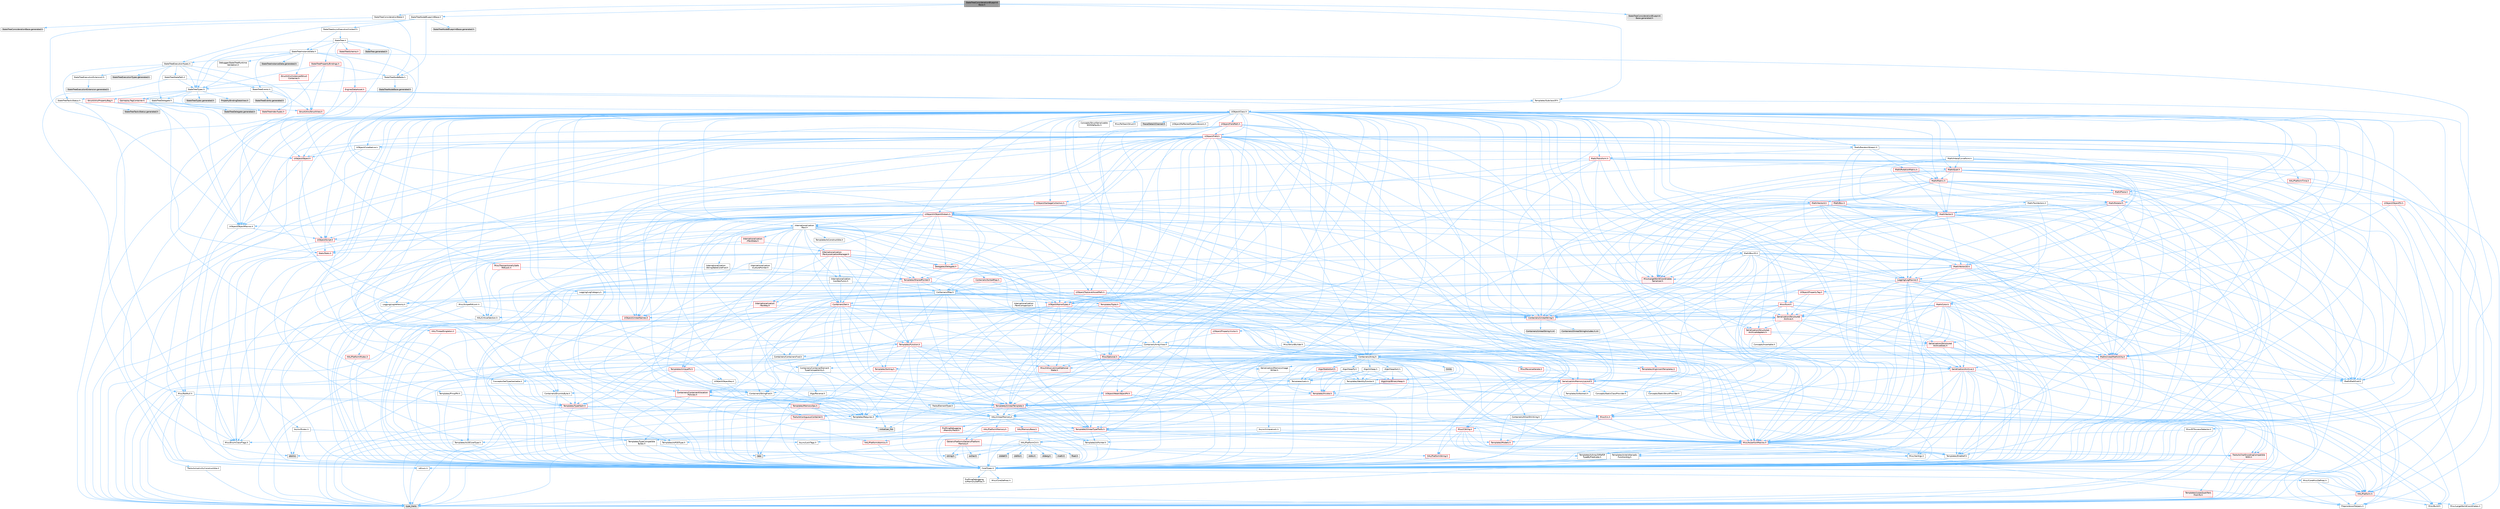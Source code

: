 digraph "StateTreeConsiderationBlueprintBase.h"
{
 // INTERACTIVE_SVG=YES
 // LATEX_PDF_SIZE
  bgcolor="transparent";
  edge [fontname=Helvetica,fontsize=10,labelfontname=Helvetica,labelfontsize=10];
  node [fontname=Helvetica,fontsize=10,shape=box,height=0.2,width=0.4];
  Node1 [id="Node000001",label="StateTreeConsiderationBlueprint\lBase.h",height=0.2,width=0.4,color="gray40", fillcolor="grey60", style="filled", fontcolor="black",tooltip=" "];
  Node1 -> Node2 [id="edge1_Node000001_Node000002",color="steelblue1",style="solid",tooltip=" "];
  Node2 [id="Node000002",label="StateTreeConsiderationBase.h",height=0.2,width=0.4,color="grey40", fillcolor="white", style="filled",URL="$d2/dc1/StateTreeConsiderationBase_8h.html",tooltip=" "];
  Node2 -> Node3 [id="edge2_Node000002_Node000003",color="steelblue1",style="solid",tooltip=" "];
  Node3 [id="Node000003",label="StateTreeNodeBase.h",height=0.2,width=0.4,color="grey40", fillcolor="white", style="filled",URL="$dc/db7/StateTreeNodeBase_8h.html",tooltip=" "];
  Node3 -> Node4 [id="edge3_Node000003_Node000004",color="steelblue1",style="solid",tooltip=" "];
  Node4 [id="Node000004",label="StateTreeTypes.h",height=0.2,width=0.4,color="grey40", fillcolor="white", style="filled",URL="$d0/d54/StateTreeTypes_8h.html",tooltip=" "];
  Node4 -> Node5 [id="edge4_Node000004_Node000005",color="steelblue1",style="solid",tooltip=" "];
  Node5 [id="Node000005",label="PropertyBindingDataView.h",height=0.2,width=0.4,color="grey60", fillcolor="#E0E0E0", style="filled",tooltip=" "];
  Node4 -> Node6 [id="edge5_Node000004_Node000006",color="steelblue1",style="solid",tooltip=" "];
  Node6 [id="Node000006",label="StructUtils/PropertyBag.h",height=0.2,width=0.4,color="red", fillcolor="#FFF0F0", style="filled",URL="$de/d60/StructUtils_2PropertyBag_8h.html",tooltip=" "];
  Node6 -> Node108 [id="edge6_Node000006_Node000108",color="steelblue1",style="solid",tooltip=" "];
  Node108 [id="Node000108",label="StructUtils/StructView.h",height=0.2,width=0.4,color="red", fillcolor="#FFF0F0", style="filled",URL="$d6/d2a/StructUtils_2StructView_8h.html",tooltip=" "];
  Node6 -> Node341 [id="edge7_Node000006_Node000341",color="steelblue1",style="solid",tooltip=" "];
  Node341 [id="Node000341",label="UObject/ObjectMacros.h",height=0.2,width=0.4,color="grey40", fillcolor="white", style="filled",URL="$d8/d8d/ObjectMacros_8h.html",tooltip=" "];
  Node341 -> Node57 [id="edge8_Node000341_Node000057",color="steelblue1",style="solid",tooltip=" "];
  Node57 [id="Node000057",label="Misc/EnumClassFlags.h",height=0.2,width=0.4,color="grey40", fillcolor="white", style="filled",URL="$d8/de7/EnumClassFlags_8h.html",tooltip=" "];
  Node341 -> Node314 [id="edge9_Node000341_Node000314",color="steelblue1",style="solid",tooltip=" "];
  Node314 [id="Node000314",label="UObject/Script.h",height=0.2,width=0.4,color="red", fillcolor="#FFF0F0", style="filled",URL="$de/dc6/Script_8h.html",tooltip=" "];
  Node314 -> Node246 [id="edge10_Node000314_Node000246",color="steelblue1",style="solid",tooltip=" "];
  Node246 [id="Node000246",label="Delegates/Delegate.h",height=0.2,width=0.4,color="red", fillcolor="#FFF0F0", style="filled",URL="$d4/d80/Delegate_8h.html",tooltip=" "];
  Node246 -> Node9 [id="edge11_Node000246_Node000009",color="steelblue1",style="solid",tooltip=" "];
  Node9 [id="Node000009",label="CoreTypes.h",height=0.2,width=0.4,color="grey40", fillcolor="white", style="filled",URL="$dc/dec/CoreTypes_8h.html",tooltip=" "];
  Node9 -> Node10 [id="edge12_Node000009_Node000010",color="steelblue1",style="solid",tooltip=" "];
  Node10 [id="Node000010",label="HAL/Platform.h",height=0.2,width=0.4,color="red", fillcolor="#FFF0F0", style="filled",URL="$d9/dd0/Platform_8h.html",tooltip=" "];
  Node10 -> Node11 [id="edge13_Node000010_Node000011",color="steelblue1",style="solid",tooltip=" "];
  Node11 [id="Node000011",label="Misc/Build.h",height=0.2,width=0.4,color="grey40", fillcolor="white", style="filled",URL="$d3/dbb/Build_8h.html",tooltip=" "];
  Node10 -> Node12 [id="edge14_Node000010_Node000012",color="steelblue1",style="solid",tooltip=" "];
  Node12 [id="Node000012",label="Misc/LargeWorldCoordinates.h",height=0.2,width=0.4,color="grey40", fillcolor="white", style="filled",URL="$d2/dcb/LargeWorldCoordinates_8h.html",tooltip=" "];
  Node10 -> Node13 [id="edge15_Node000010_Node000013",color="steelblue1",style="solid",tooltip=" "];
  Node13 [id="Node000013",label="type_traits",height=0.2,width=0.4,color="grey60", fillcolor="#E0E0E0", style="filled",tooltip=" "];
  Node10 -> Node14 [id="edge16_Node000010_Node000014",color="steelblue1",style="solid",tooltip=" "];
  Node14 [id="Node000014",label="PreprocessorHelpers.h",height=0.2,width=0.4,color="grey40", fillcolor="white", style="filled",URL="$db/ddb/PreprocessorHelpers_8h.html",tooltip=" "];
  Node9 -> Node20 [id="edge17_Node000009_Node000020",color="steelblue1",style="solid",tooltip=" "];
  Node20 [id="Node000020",label="ProfilingDebugging\l/UMemoryDefines.h",height=0.2,width=0.4,color="grey40", fillcolor="white", style="filled",URL="$d2/da2/UMemoryDefines_8h.html",tooltip=" "];
  Node9 -> Node21 [id="edge18_Node000009_Node000021",color="steelblue1",style="solid",tooltip=" "];
  Node21 [id="Node000021",label="Misc/CoreMiscDefines.h",height=0.2,width=0.4,color="grey40", fillcolor="white", style="filled",URL="$da/d38/CoreMiscDefines_8h.html",tooltip=" "];
  Node21 -> Node10 [id="edge19_Node000021_Node000010",color="steelblue1",style="solid",tooltip=" "];
  Node21 -> Node14 [id="edge20_Node000021_Node000014",color="steelblue1",style="solid",tooltip=" "];
  Node9 -> Node22 [id="edge21_Node000009_Node000022",color="steelblue1",style="solid",tooltip=" "];
  Node22 [id="Node000022",label="Misc/CoreDefines.h",height=0.2,width=0.4,color="grey40", fillcolor="white", style="filled",URL="$d3/dd2/CoreDefines_8h.html",tooltip=" "];
  Node246 -> Node49 [id="edge22_Node000246_Node000049",color="steelblue1",style="solid",tooltip=" "];
  Node49 [id="Node000049",label="Misc/AssertionMacros.h",height=0.2,width=0.4,color="red", fillcolor="#FFF0F0", style="filled",URL="$d0/dfa/AssertionMacros_8h.html",tooltip=" "];
  Node49 -> Node9 [id="edge23_Node000049_Node000009",color="steelblue1",style="solid",tooltip=" "];
  Node49 -> Node10 [id="edge24_Node000049_Node000010",color="steelblue1",style="solid",tooltip=" "];
  Node49 -> Node14 [id="edge25_Node000049_Node000014",color="steelblue1",style="solid",tooltip=" "];
  Node49 -> Node66 [id="edge26_Node000049_Node000066",color="steelblue1",style="solid",tooltip=" "];
  Node66 [id="Node000066",label="Templates/EnableIf.h",height=0.2,width=0.4,color="grey40", fillcolor="white", style="filled",URL="$d7/d60/EnableIf_8h.html",tooltip=" "];
  Node66 -> Node9 [id="edge27_Node000066_Node000009",color="steelblue1",style="solid",tooltip=" "];
  Node49 -> Node67 [id="edge28_Node000049_Node000067",color="steelblue1",style="solid",tooltip=" "];
  Node67 [id="Node000067",label="Templates/IsArrayOrRefOf\lTypeByPredicate.h",height=0.2,width=0.4,color="grey40", fillcolor="white", style="filled",URL="$d6/da1/IsArrayOrRefOfTypeByPredicate_8h.html",tooltip=" "];
  Node67 -> Node9 [id="edge29_Node000067_Node000009",color="steelblue1",style="solid",tooltip=" "];
  Node49 -> Node68 [id="edge30_Node000049_Node000068",color="steelblue1",style="solid",tooltip=" "];
  Node68 [id="Node000068",label="Templates/IsValidVariadic\lFunctionArg.h",height=0.2,width=0.4,color="grey40", fillcolor="white", style="filled",URL="$d0/dc8/IsValidVariadicFunctionArg_8h.html",tooltip=" "];
  Node68 -> Node9 [id="edge31_Node000068_Node000009",color="steelblue1",style="solid",tooltip=" "];
  Node68 -> Node69 [id="edge32_Node000068_Node000069",color="steelblue1",style="solid",tooltip=" "];
  Node69 [id="Node000069",label="IsEnum.h",height=0.2,width=0.4,color="grey40", fillcolor="white", style="filled",URL="$d4/de5/IsEnum_8h.html",tooltip=" "];
  Node68 -> Node13 [id="edge33_Node000068_Node000013",color="steelblue1",style="solid",tooltip=" "];
  Node49 -> Node70 [id="edge34_Node000049_Node000070",color="steelblue1",style="solid",tooltip=" "];
  Node70 [id="Node000070",label="Traits/IsCharEncodingCompatible\lWith.h",height=0.2,width=0.4,color="red", fillcolor="#FFF0F0", style="filled",URL="$df/dd1/IsCharEncodingCompatibleWith_8h.html",tooltip=" "];
  Node70 -> Node13 [id="edge35_Node000070_Node000013",color="steelblue1",style="solid",tooltip=" "];
  Node49 -> Node72 [id="edge36_Node000049_Node000072",color="steelblue1",style="solid",tooltip=" "];
  Node72 [id="Node000072",label="Misc/VarArgs.h",height=0.2,width=0.4,color="grey40", fillcolor="white", style="filled",URL="$d5/d6f/VarArgs_8h.html",tooltip=" "];
  Node72 -> Node9 [id="edge37_Node000072_Node000009",color="steelblue1",style="solid",tooltip=" "];
  Node49 -> Node79 [id="edge38_Node000049_Node000079",color="steelblue1",style="solid",tooltip=" "];
  Node79 [id="Node000079",label="atomic",height=0.2,width=0.4,color="grey60", fillcolor="#E0E0E0", style="filled",tooltip=" "];
  Node246 -> Node215 [id="edge39_Node000246_Node000215",color="steelblue1",style="solid",tooltip=" "];
  Node215 [id="Node000215",label="UObject/NameTypes.h",height=0.2,width=0.4,color="red", fillcolor="#FFF0F0", style="filled",URL="$d6/d35/NameTypes_8h.html",tooltip=" "];
  Node215 -> Node9 [id="edge40_Node000215_Node000009",color="steelblue1",style="solid",tooltip=" "];
  Node215 -> Node49 [id="edge41_Node000215_Node000049",color="steelblue1",style="solid",tooltip=" "];
  Node215 -> Node23 [id="edge42_Node000215_Node000023",color="steelblue1",style="solid",tooltip=" "];
  Node23 [id="Node000023",label="HAL/UnrealMemory.h",height=0.2,width=0.4,color="grey40", fillcolor="white", style="filled",URL="$d9/d96/UnrealMemory_8h.html",tooltip=" "];
  Node23 -> Node9 [id="edge43_Node000023_Node000009",color="steelblue1",style="solid",tooltip=" "];
  Node23 -> Node24 [id="edge44_Node000023_Node000024",color="steelblue1",style="solid",tooltip=" "];
  Node24 [id="Node000024",label="GenericPlatform/GenericPlatform\lMemory.h",height=0.2,width=0.4,color="red", fillcolor="#FFF0F0", style="filled",URL="$dd/d22/GenericPlatformMemory_8h.html",tooltip=" "];
  Node24 -> Node9 [id="edge45_Node000024_Node000009",color="steelblue1",style="solid",tooltip=" "];
  Node24 -> Node32 [id="edge46_Node000024_Node000032",color="steelblue1",style="solid",tooltip=" "];
  Node32 [id="Node000032",label="HAL/PlatformString.h",height=0.2,width=0.4,color="red", fillcolor="#FFF0F0", style="filled",URL="$db/db5/PlatformString_8h.html",tooltip=" "];
  Node32 -> Node9 [id="edge47_Node000032_Node000009",color="steelblue1",style="solid",tooltip=" "];
  Node24 -> Node34 [id="edge48_Node000024_Node000034",color="steelblue1",style="solid",tooltip=" "];
  Node34 [id="Node000034",label="string.h",height=0.2,width=0.4,color="grey60", fillcolor="#E0E0E0", style="filled",tooltip=" "];
  Node24 -> Node35 [id="edge49_Node000024_Node000035",color="steelblue1",style="solid",tooltip=" "];
  Node35 [id="Node000035",label="wchar.h",height=0.2,width=0.4,color="grey60", fillcolor="#E0E0E0", style="filled",tooltip=" "];
  Node23 -> Node36 [id="edge50_Node000023_Node000036",color="steelblue1",style="solid",tooltip=" "];
  Node36 [id="Node000036",label="HAL/MemoryBase.h",height=0.2,width=0.4,color="red", fillcolor="#FFF0F0", style="filled",URL="$d6/d9f/MemoryBase_8h.html",tooltip=" "];
  Node36 -> Node9 [id="edge51_Node000036_Node000009",color="steelblue1",style="solid",tooltip=" "];
  Node36 -> Node37 [id="edge52_Node000036_Node000037",color="steelblue1",style="solid",tooltip=" "];
  Node37 [id="Node000037",label="HAL/PlatformAtomics.h",height=0.2,width=0.4,color="red", fillcolor="#FFF0F0", style="filled",URL="$d3/d36/PlatformAtomics_8h.html",tooltip=" "];
  Node37 -> Node9 [id="edge53_Node000037_Node000009",color="steelblue1",style="solid",tooltip=" "];
  Node36 -> Node40 [id="edge54_Node000036_Node000040",color="steelblue1",style="solid",tooltip=" "];
  Node40 [id="Node000040",label="HAL/PlatformCrt.h",height=0.2,width=0.4,color="grey40", fillcolor="white", style="filled",URL="$d8/d75/PlatformCrt_8h.html",tooltip=" "];
  Node40 -> Node41 [id="edge55_Node000040_Node000041",color="steelblue1",style="solid",tooltip=" "];
  Node41 [id="Node000041",label="new",height=0.2,width=0.4,color="grey60", fillcolor="#E0E0E0", style="filled",tooltip=" "];
  Node40 -> Node35 [id="edge56_Node000040_Node000035",color="steelblue1",style="solid",tooltip=" "];
  Node40 -> Node42 [id="edge57_Node000040_Node000042",color="steelblue1",style="solid",tooltip=" "];
  Node42 [id="Node000042",label="stddef.h",height=0.2,width=0.4,color="grey60", fillcolor="#E0E0E0", style="filled",tooltip=" "];
  Node40 -> Node43 [id="edge58_Node000040_Node000043",color="steelblue1",style="solid",tooltip=" "];
  Node43 [id="Node000043",label="stdlib.h",height=0.2,width=0.4,color="grey60", fillcolor="#E0E0E0", style="filled",tooltip=" "];
  Node40 -> Node44 [id="edge59_Node000040_Node000044",color="steelblue1",style="solid",tooltip=" "];
  Node44 [id="Node000044",label="stdio.h",height=0.2,width=0.4,color="grey60", fillcolor="#E0E0E0", style="filled",tooltip=" "];
  Node40 -> Node45 [id="edge60_Node000040_Node000045",color="steelblue1",style="solid",tooltip=" "];
  Node45 [id="Node000045",label="stdarg.h",height=0.2,width=0.4,color="grey60", fillcolor="#E0E0E0", style="filled",tooltip=" "];
  Node40 -> Node46 [id="edge61_Node000040_Node000046",color="steelblue1",style="solid",tooltip=" "];
  Node46 [id="Node000046",label="math.h",height=0.2,width=0.4,color="grey60", fillcolor="#E0E0E0", style="filled",tooltip=" "];
  Node40 -> Node47 [id="edge62_Node000040_Node000047",color="steelblue1",style="solid",tooltip=" "];
  Node47 [id="Node000047",label="float.h",height=0.2,width=0.4,color="grey60", fillcolor="#E0E0E0", style="filled",tooltip=" "];
  Node40 -> Node34 [id="edge63_Node000040_Node000034",color="steelblue1",style="solid",tooltip=" "];
  Node23 -> Node91 [id="edge64_Node000023_Node000091",color="steelblue1",style="solid",tooltip=" "];
  Node91 [id="Node000091",label="HAL/PlatformMemory.h",height=0.2,width=0.4,color="red", fillcolor="#FFF0F0", style="filled",URL="$de/d68/PlatformMemory_8h.html",tooltip=" "];
  Node91 -> Node9 [id="edge65_Node000091_Node000009",color="steelblue1",style="solid",tooltip=" "];
  Node91 -> Node24 [id="edge66_Node000091_Node000024",color="steelblue1",style="solid",tooltip=" "];
  Node23 -> Node93 [id="edge67_Node000023_Node000093",color="steelblue1",style="solid",tooltip=" "];
  Node93 [id="Node000093",label="ProfilingDebugging\l/MemoryTrace.h",height=0.2,width=0.4,color="red", fillcolor="#FFF0F0", style="filled",URL="$da/dd7/MemoryTrace_8h.html",tooltip=" "];
  Node93 -> Node10 [id="edge68_Node000093_Node000010",color="steelblue1",style="solid",tooltip=" "];
  Node93 -> Node57 [id="edge69_Node000093_Node000057",color="steelblue1",style="solid",tooltip=" "];
  Node23 -> Node94 [id="edge70_Node000023_Node000094",color="steelblue1",style="solid",tooltip=" "];
  Node94 [id="Node000094",label="Templates/IsPointer.h",height=0.2,width=0.4,color="grey40", fillcolor="white", style="filled",URL="$d7/d05/IsPointer_8h.html",tooltip=" "];
  Node94 -> Node9 [id="edge71_Node000094_Node000009",color="steelblue1",style="solid",tooltip=" "];
  Node215 -> Node95 [id="edge72_Node000215_Node000095",color="steelblue1",style="solid",tooltip=" "];
  Node95 [id="Node000095",label="Templates/UnrealTypeTraits.h",height=0.2,width=0.4,color="red", fillcolor="#FFF0F0", style="filled",URL="$d2/d2d/UnrealTypeTraits_8h.html",tooltip=" "];
  Node95 -> Node9 [id="edge73_Node000095_Node000009",color="steelblue1",style="solid",tooltip=" "];
  Node95 -> Node94 [id="edge74_Node000095_Node000094",color="steelblue1",style="solid",tooltip=" "];
  Node95 -> Node49 [id="edge75_Node000095_Node000049",color="steelblue1",style="solid",tooltip=" "];
  Node95 -> Node66 [id="edge76_Node000095_Node000066",color="steelblue1",style="solid",tooltip=" "];
  Node95 -> Node69 [id="edge77_Node000095_Node000069",color="steelblue1",style="solid",tooltip=" "];
  Node95 -> Node97 [id="edge78_Node000095_Node000097",color="steelblue1",style="solid",tooltip=" "];
  Node97 [id="Node000097",label="Templates/Models.h",height=0.2,width=0.4,color="red", fillcolor="#FFF0F0", style="filled",URL="$d3/d0c/Models_8h.html",tooltip=" "];
  Node95 -> Node98 [id="edge79_Node000095_Node000098",color="steelblue1",style="solid",tooltip=" "];
  Node98 [id="Node000098",label="Templates/IsPODType.h",height=0.2,width=0.4,color="grey40", fillcolor="white", style="filled",URL="$d7/db1/IsPODType_8h.html",tooltip=" "];
  Node98 -> Node9 [id="edge80_Node000098_Node000009",color="steelblue1",style="solid",tooltip=" "];
  Node95 -> Node99 [id="edge81_Node000095_Node000099",color="steelblue1",style="solid",tooltip=" "];
  Node99 [id="Node000099",label="Templates/IsUECoreType.h",height=0.2,width=0.4,color="grey40", fillcolor="white", style="filled",URL="$d1/db8/IsUECoreType_8h.html",tooltip=" "];
  Node99 -> Node9 [id="edge82_Node000099_Node000009",color="steelblue1",style="solid",tooltip=" "];
  Node99 -> Node13 [id="edge83_Node000099_Node000013",color="steelblue1",style="solid",tooltip=" "];
  Node215 -> Node102 [id="edge84_Node000215_Node000102",color="steelblue1",style="solid",tooltip=" "];
  Node102 [id="Node000102",label="Templates/UnrealTemplate.h",height=0.2,width=0.4,color="red", fillcolor="#FFF0F0", style="filled",URL="$d4/d24/UnrealTemplate_8h.html",tooltip=" "];
  Node102 -> Node9 [id="edge85_Node000102_Node000009",color="steelblue1",style="solid",tooltip=" "];
  Node102 -> Node94 [id="edge86_Node000102_Node000094",color="steelblue1",style="solid",tooltip=" "];
  Node102 -> Node23 [id="edge87_Node000102_Node000023",color="steelblue1",style="solid",tooltip=" "];
  Node102 -> Node95 [id="edge88_Node000102_Node000095",color="steelblue1",style="solid",tooltip=" "];
  Node102 -> Node74 [id="edge89_Node000102_Node000074",color="steelblue1",style="solid",tooltip=" "];
  Node74 [id="Node000074",label="Templates/Requires.h",height=0.2,width=0.4,color="grey40", fillcolor="white", style="filled",URL="$dc/d96/Requires_8h.html",tooltip=" "];
  Node74 -> Node66 [id="edge90_Node000074_Node000066",color="steelblue1",style="solid",tooltip=" "];
  Node74 -> Node13 [id="edge91_Node000074_Node000013",color="steelblue1",style="solid",tooltip=" "];
  Node102 -> Node101 [id="edge92_Node000102_Node000101",color="steelblue1",style="solid",tooltip=" "];
  Node101 [id="Node000101",label="Templates/TypeCompatible\lBytes.h",height=0.2,width=0.4,color="grey40", fillcolor="white", style="filled",URL="$df/d0a/TypeCompatibleBytes_8h.html",tooltip=" "];
  Node101 -> Node9 [id="edge93_Node000101_Node000009",color="steelblue1",style="solid",tooltip=" "];
  Node101 -> Node34 [id="edge94_Node000101_Node000034",color="steelblue1",style="solid",tooltip=" "];
  Node101 -> Node41 [id="edge95_Node000101_Node000041",color="steelblue1",style="solid",tooltip=" "];
  Node101 -> Node13 [id="edge96_Node000101_Node000013",color="steelblue1",style="solid",tooltip=" "];
  Node102 -> Node27 [id="edge97_Node000102_Node000027",color="steelblue1",style="solid",tooltip=" "];
  Node27 [id="Node000027",label="Traits/IsContiguousContainer.h",height=0.2,width=0.4,color="red", fillcolor="#FFF0F0", style="filled",URL="$d5/d3c/IsContiguousContainer_8h.html",tooltip=" "];
  Node27 -> Node9 [id="edge98_Node000027_Node000009",color="steelblue1",style="solid",tooltip=" "];
  Node27 -> Node29 [id="edge99_Node000027_Node000029",color="steelblue1",style="solid",tooltip=" "];
  Node29 [id="Node000029",label="initializer_list",height=0.2,width=0.4,color="grey60", fillcolor="#E0E0E0", style="filled",tooltip=" "];
  Node102 -> Node13 [id="edge100_Node000102_Node000013",color="steelblue1",style="solid",tooltip=" "];
  Node215 -> Node197 [id="edge101_Node000215_Node000197",color="steelblue1",style="solid",tooltip=" "];
  Node197 [id="Node000197",label="Containers/UnrealString.h",height=0.2,width=0.4,color="red", fillcolor="#FFF0F0", style="filled",URL="$d5/dba/UnrealString_8h.html",tooltip=" "];
  Node197 -> Node198 [id="edge102_Node000197_Node000198",color="steelblue1",style="solid",tooltip=" "];
  Node198 [id="Node000198",label="Containers/UnrealStringIncludes.h.inl",height=0.2,width=0.4,color="grey60", fillcolor="#E0E0E0", style="filled",tooltip=" "];
  Node197 -> Node199 [id="edge103_Node000197_Node000199",color="steelblue1",style="solid",tooltip=" "];
  Node199 [id="Node000199",label="Containers/UnrealString.h.inl",height=0.2,width=0.4,color="grey60", fillcolor="#E0E0E0", style="filled",tooltip=" "];
  Node215 -> Node210 [id="edge104_Node000215_Node000210",color="steelblue1",style="solid",tooltip=" "];
  Node210 [id="Node000210",label="HAL/CriticalSection.h",height=0.2,width=0.4,color="grey40", fillcolor="white", style="filled",URL="$d6/d90/CriticalSection_8h.html",tooltip=" "];
  Node210 -> Node211 [id="edge105_Node000210_Node000211",color="steelblue1",style="solid",tooltip=" "];
  Node211 [id="Node000211",label="HAL/PlatformMutex.h",height=0.2,width=0.4,color="red", fillcolor="#FFF0F0", style="filled",URL="$d9/d0b/PlatformMutex_8h.html",tooltip=" "];
  Node211 -> Node9 [id="edge106_Node000211_Node000009",color="steelblue1",style="solid",tooltip=" "];
  Node215 -> Node52 [id="edge107_Node000215_Node000052",color="steelblue1",style="solid",tooltip=" "];
  Node52 [id="Node000052",label="Containers/StringFwd.h",height=0.2,width=0.4,color="grey40", fillcolor="white", style="filled",URL="$df/d37/StringFwd_8h.html",tooltip=" "];
  Node52 -> Node9 [id="edge108_Node000052_Node000009",color="steelblue1",style="solid",tooltip=" "];
  Node52 -> Node53 [id="edge109_Node000052_Node000053",color="steelblue1",style="solid",tooltip=" "];
  Node53 [id="Node000053",label="Traits/ElementType.h",height=0.2,width=0.4,color="grey40", fillcolor="white", style="filled",URL="$d5/d4f/ElementType_8h.html",tooltip=" "];
  Node53 -> Node10 [id="edge110_Node000053_Node000010",color="steelblue1",style="solid",tooltip=" "];
  Node53 -> Node29 [id="edge111_Node000053_Node000029",color="steelblue1",style="solid",tooltip=" "];
  Node53 -> Node13 [id="edge112_Node000053_Node000013",color="steelblue1",style="solid",tooltip=" "];
  Node52 -> Node27 [id="edge113_Node000052_Node000027",color="steelblue1",style="solid",tooltip=" "];
  Node215 -> Node217 [id="edge114_Node000215_Node000217",color="steelblue1",style="solid",tooltip=" "];
  Node217 [id="Node000217",label="UObject/UnrealNames.h",height=0.2,width=0.4,color="red", fillcolor="#FFF0F0", style="filled",URL="$d8/db1/UnrealNames_8h.html",tooltip=" "];
  Node217 -> Node9 [id="edge115_Node000217_Node000009",color="steelblue1",style="solid",tooltip=" "];
  Node215 -> Node152 [id="edge116_Node000215_Node000152",color="steelblue1",style="solid",tooltip=" "];
  Node152 [id="Node000152",label="Serialization/MemoryLayout.h",height=0.2,width=0.4,color="red", fillcolor="#FFF0F0", style="filled",URL="$d7/d66/MemoryLayout_8h.html",tooltip=" "];
  Node152 -> Node120 [id="edge117_Node000152_Node000120",color="steelblue1",style="solid",tooltip=" "];
  Node120 [id="Node000120",label="Concepts/StaticClassProvider.h",height=0.2,width=0.4,color="grey40", fillcolor="white", style="filled",URL="$dd/d83/StaticClassProvider_8h.html",tooltip=" "];
  Node152 -> Node121 [id="edge118_Node000152_Node000121",color="steelblue1",style="solid",tooltip=" "];
  Node121 [id="Node000121",label="Concepts/StaticStructProvider.h",height=0.2,width=0.4,color="grey40", fillcolor="white", style="filled",URL="$d5/d77/StaticStructProvider_8h.html",tooltip=" "];
  Node152 -> Node153 [id="edge119_Node000152_Node000153",color="steelblue1",style="solid",tooltip=" "];
  Node153 [id="Node000153",label="Containers/EnumAsByte.h",height=0.2,width=0.4,color="grey40", fillcolor="white", style="filled",URL="$d6/d9a/EnumAsByte_8h.html",tooltip=" "];
  Node153 -> Node9 [id="edge120_Node000153_Node000009",color="steelblue1",style="solid",tooltip=" "];
  Node153 -> Node98 [id="edge121_Node000153_Node000098",color="steelblue1",style="solid",tooltip=" "];
  Node153 -> Node113 [id="edge122_Node000153_Node000113",color="steelblue1",style="solid",tooltip=" "];
  Node113 [id="Node000113",label="Templates/TypeHash.h",height=0.2,width=0.4,color="red", fillcolor="#FFF0F0", style="filled",URL="$d1/d62/TypeHash_8h.html",tooltip=" "];
  Node113 -> Node9 [id="edge123_Node000113_Node000009",color="steelblue1",style="solid",tooltip=" "];
  Node113 -> Node74 [id="edge124_Node000113_Node000074",color="steelblue1",style="solid",tooltip=" "];
  Node113 -> Node114 [id="edge125_Node000113_Node000114",color="steelblue1",style="solid",tooltip=" "];
  Node114 [id="Node000114",label="Misc/Crc.h",height=0.2,width=0.4,color="red", fillcolor="#FFF0F0", style="filled",URL="$d4/dd2/Crc_8h.html",tooltip=" "];
  Node114 -> Node9 [id="edge126_Node000114_Node000009",color="steelblue1",style="solid",tooltip=" "];
  Node114 -> Node32 [id="edge127_Node000114_Node000032",color="steelblue1",style="solid",tooltip=" "];
  Node114 -> Node49 [id="edge128_Node000114_Node000049",color="steelblue1",style="solid",tooltip=" "];
  Node114 -> Node115 [id="edge129_Node000114_Node000115",color="steelblue1",style="solid",tooltip=" "];
  Node115 [id="Node000115",label="Misc/CString.h",height=0.2,width=0.4,color="red", fillcolor="#FFF0F0", style="filled",URL="$d2/d49/CString_8h.html",tooltip=" "];
  Node115 -> Node9 [id="edge130_Node000115_Node000009",color="steelblue1",style="solid",tooltip=" "];
  Node115 -> Node40 [id="edge131_Node000115_Node000040",color="steelblue1",style="solid",tooltip=" "];
  Node115 -> Node32 [id="edge132_Node000115_Node000032",color="steelblue1",style="solid",tooltip=" "];
  Node115 -> Node49 [id="edge133_Node000115_Node000049",color="steelblue1",style="solid",tooltip=" "];
  Node115 -> Node72 [id="edge134_Node000115_Node000072",color="steelblue1",style="solid",tooltip=" "];
  Node115 -> Node67 [id="edge135_Node000115_Node000067",color="steelblue1",style="solid",tooltip=" "];
  Node115 -> Node68 [id="edge136_Node000115_Node000068",color="steelblue1",style="solid",tooltip=" "];
  Node115 -> Node70 [id="edge137_Node000115_Node000070",color="steelblue1",style="solid",tooltip=" "];
  Node114 -> Node95 [id="edge138_Node000114_Node000095",color="steelblue1",style="solid",tooltip=" "];
  Node113 -> Node13 [id="edge139_Node000113_Node000013",color="steelblue1",style="solid",tooltip=" "];
  Node152 -> Node52 [id="edge140_Node000152_Node000052",color="steelblue1",style="solid",tooltip=" "];
  Node152 -> Node23 [id="edge141_Node000152_Node000023",color="steelblue1",style="solid",tooltip=" "];
  Node152 -> Node66 [id="edge142_Node000152_Node000066",color="steelblue1",style="solid",tooltip=" "];
  Node152 -> Node155 [id="edge143_Node000152_Node000155",color="steelblue1",style="solid",tooltip=" "];
  Node155 [id="Node000155",label="Templates/IsAbstract.h",height=0.2,width=0.4,color="grey40", fillcolor="white", style="filled",URL="$d8/db7/IsAbstract_8h.html",tooltip=" "];
  Node152 -> Node97 [id="edge144_Node000152_Node000097",color="steelblue1",style="solid",tooltip=" "];
  Node152 -> Node102 [id="edge145_Node000152_Node000102",color="steelblue1",style="solid",tooltip=" "];
  Node215 -> Node124 [id="edge146_Node000215_Node000124",color="steelblue1",style="solid",tooltip=" "];
  Node124 [id="Node000124",label="Misc/IntrusiveUnsetOptional\lState.h",height=0.2,width=0.4,color="red", fillcolor="#FFF0F0", style="filled",URL="$d2/d0a/IntrusiveUnsetOptionalState_8h.html",tooltip=" "];
  Node246 -> Node225 [id="edge147_Node000246_Node000225",color="steelblue1",style="solid",tooltip=" "];
  Node225 [id="Node000225",label="Templates/SharedPointer.h",height=0.2,width=0.4,color="red", fillcolor="#FFF0F0", style="filled",URL="$d2/d17/SharedPointer_8h.html",tooltip=" "];
  Node225 -> Node9 [id="edge148_Node000225_Node000009",color="steelblue1",style="solid",tooltip=" "];
  Node225 -> Node124 [id="edge149_Node000225_Node000124",color="steelblue1",style="solid",tooltip=" "];
  Node225 -> Node49 [id="edge150_Node000225_Node000049",color="steelblue1",style="solid",tooltip=" "];
  Node225 -> Node23 [id="edge151_Node000225_Node000023",color="steelblue1",style="solid",tooltip=" "];
  Node225 -> Node123 [id="edge152_Node000225_Node000123",color="steelblue1",style="solid",tooltip=" "];
  Node123 [id="Node000123",label="Containers/Array.h",height=0.2,width=0.4,color="grey40", fillcolor="white", style="filled",URL="$df/dd0/Array_8h.html",tooltip=" "];
  Node123 -> Node9 [id="edge153_Node000123_Node000009",color="steelblue1",style="solid",tooltip=" "];
  Node123 -> Node49 [id="edge154_Node000123_Node000049",color="steelblue1",style="solid",tooltip=" "];
  Node123 -> Node124 [id="edge155_Node000123_Node000124",color="steelblue1",style="solid",tooltip=" "];
  Node123 -> Node126 [id="edge156_Node000123_Node000126",color="steelblue1",style="solid",tooltip=" "];
  Node126 [id="Node000126",label="Misc/ReverseIterate.h",height=0.2,width=0.4,color="red", fillcolor="#FFF0F0", style="filled",URL="$db/de3/ReverseIterate_8h.html",tooltip=" "];
  Node126 -> Node10 [id="edge157_Node000126_Node000010",color="steelblue1",style="solid",tooltip=" "];
  Node123 -> Node23 [id="edge158_Node000123_Node000023",color="steelblue1",style="solid",tooltip=" "];
  Node123 -> Node95 [id="edge159_Node000123_Node000095",color="steelblue1",style="solid",tooltip=" "];
  Node123 -> Node102 [id="edge160_Node000123_Node000102",color="steelblue1",style="solid",tooltip=" "];
  Node123 -> Node128 [id="edge161_Node000123_Node000128",color="steelblue1",style="solid",tooltip=" "];
  Node128 [id="Node000128",label="Containers/AllowShrinking.h",height=0.2,width=0.4,color="grey40", fillcolor="white", style="filled",URL="$d7/d1a/AllowShrinking_8h.html",tooltip=" "];
  Node128 -> Node9 [id="edge162_Node000128_Node000009",color="steelblue1",style="solid",tooltip=" "];
  Node123 -> Node129 [id="edge163_Node000123_Node000129",color="steelblue1",style="solid",tooltip=" "];
  Node129 [id="Node000129",label="Containers/ContainerAllocation\lPolicies.h",height=0.2,width=0.4,color="red", fillcolor="#FFF0F0", style="filled",URL="$d7/dff/ContainerAllocationPolicies_8h.html",tooltip=" "];
  Node129 -> Node9 [id="edge164_Node000129_Node000009",color="steelblue1",style="solid",tooltip=" "];
  Node129 -> Node129 [id="edge165_Node000129_Node000129",color="steelblue1",style="solid",tooltip=" "];
  Node129 -> Node23 [id="edge166_Node000129_Node000023",color="steelblue1",style="solid",tooltip=" "];
  Node129 -> Node49 [id="edge167_Node000129_Node000049",color="steelblue1",style="solid",tooltip=" "];
  Node129 -> Node8 [id="edge168_Node000129_Node000008",color="steelblue1",style="solid",tooltip=" "];
  Node8 [id="Node000008",label="Templates/MemoryOps.h",height=0.2,width=0.4,color="red", fillcolor="#FFF0F0", style="filled",URL="$db/dea/MemoryOps_8h.html",tooltip=" "];
  Node8 -> Node9 [id="edge169_Node000008_Node000009",color="steelblue1",style="solid",tooltip=" "];
  Node8 -> Node23 [id="edge170_Node000008_Node000023",color="steelblue1",style="solid",tooltip=" "];
  Node8 -> Node74 [id="edge171_Node000008_Node000074",color="steelblue1",style="solid",tooltip=" "];
  Node8 -> Node95 [id="edge172_Node000008_Node000095",color="steelblue1",style="solid",tooltip=" "];
  Node8 -> Node41 [id="edge173_Node000008_Node000041",color="steelblue1",style="solid",tooltip=" "];
  Node8 -> Node13 [id="edge174_Node000008_Node000013",color="steelblue1",style="solid",tooltip=" "];
  Node129 -> Node101 [id="edge175_Node000129_Node000101",color="steelblue1",style="solid",tooltip=" "];
  Node129 -> Node13 [id="edge176_Node000129_Node000013",color="steelblue1",style="solid",tooltip=" "];
  Node123 -> Node140 [id="edge177_Node000123_Node000140",color="steelblue1",style="solid",tooltip=" "];
  Node140 [id="Node000140",label="Containers/ContainerElement\lTypeCompatibility.h",height=0.2,width=0.4,color="grey40", fillcolor="white", style="filled",URL="$df/ddf/ContainerElementTypeCompatibility_8h.html",tooltip=" "];
  Node140 -> Node9 [id="edge178_Node000140_Node000009",color="steelblue1",style="solid",tooltip=" "];
  Node140 -> Node95 [id="edge179_Node000140_Node000095",color="steelblue1",style="solid",tooltip=" "];
  Node123 -> Node141 [id="edge180_Node000123_Node000141",color="steelblue1",style="solid",tooltip=" "];
  Node141 [id="Node000141",label="Serialization/Archive.h",height=0.2,width=0.4,color="red", fillcolor="#FFF0F0", style="filled",URL="$d7/d3b/Archive_8h.html",tooltip=" "];
  Node141 -> Node9 [id="edge181_Node000141_Node000009",color="steelblue1",style="solid",tooltip=" "];
  Node141 -> Node30 [id="edge182_Node000141_Node000030",color="steelblue1",style="solid",tooltip=" "];
  Node30 [id="Node000030",label="Math/MathFwd.h",height=0.2,width=0.4,color="grey40", fillcolor="white", style="filled",URL="$d2/d10/MathFwd_8h.html",tooltip=" "];
  Node30 -> Node10 [id="edge183_Node000030_Node000010",color="steelblue1",style="solid",tooltip=" "];
  Node141 -> Node49 [id="edge184_Node000141_Node000049",color="steelblue1",style="solid",tooltip=" "];
  Node141 -> Node11 [id="edge185_Node000141_Node000011",color="steelblue1",style="solid",tooltip=" "];
  Node141 -> Node72 [id="edge186_Node000141_Node000072",color="steelblue1",style="solid",tooltip=" "];
  Node141 -> Node66 [id="edge187_Node000141_Node000066",color="steelblue1",style="solid",tooltip=" "];
  Node141 -> Node67 [id="edge188_Node000141_Node000067",color="steelblue1",style="solid",tooltip=" "];
  Node141 -> Node68 [id="edge189_Node000141_Node000068",color="steelblue1",style="solid",tooltip=" "];
  Node141 -> Node102 [id="edge190_Node000141_Node000102",color="steelblue1",style="solid",tooltip=" "];
  Node141 -> Node70 [id="edge191_Node000141_Node000070",color="steelblue1",style="solid",tooltip=" "];
  Node123 -> Node151 [id="edge192_Node000123_Node000151",color="steelblue1",style="solid",tooltip=" "];
  Node151 [id="Node000151",label="Serialization/MemoryImage\lWriter.h",height=0.2,width=0.4,color="grey40", fillcolor="white", style="filled",URL="$d0/d08/MemoryImageWriter_8h.html",tooltip=" "];
  Node151 -> Node9 [id="edge193_Node000151_Node000009",color="steelblue1",style="solid",tooltip=" "];
  Node151 -> Node152 [id="edge194_Node000151_Node000152",color="steelblue1",style="solid",tooltip=" "];
  Node123 -> Node156 [id="edge195_Node000123_Node000156",color="steelblue1",style="solid",tooltip=" "];
  Node156 [id="Node000156",label="Algo/Heapify.h",height=0.2,width=0.4,color="grey40", fillcolor="white", style="filled",URL="$d0/d2a/Heapify_8h.html",tooltip=" "];
  Node156 -> Node157 [id="edge196_Node000156_Node000157",color="steelblue1",style="solid",tooltip=" "];
  Node157 [id="Node000157",label="Algo/Impl/BinaryHeap.h",height=0.2,width=0.4,color="red", fillcolor="#FFF0F0", style="filled",URL="$d7/da3/Algo_2Impl_2BinaryHeap_8h.html",tooltip=" "];
  Node157 -> Node158 [id="edge197_Node000157_Node000158",color="steelblue1",style="solid",tooltip=" "];
  Node158 [id="Node000158",label="Templates/Invoke.h",height=0.2,width=0.4,color="red", fillcolor="#FFF0F0", style="filled",URL="$d7/deb/Invoke_8h.html",tooltip=" "];
  Node158 -> Node9 [id="edge198_Node000158_Node000009",color="steelblue1",style="solid",tooltip=" "];
  Node158 -> Node102 [id="edge199_Node000158_Node000102",color="steelblue1",style="solid",tooltip=" "];
  Node158 -> Node13 [id="edge200_Node000158_Node000013",color="steelblue1",style="solid",tooltip=" "];
  Node157 -> Node13 [id="edge201_Node000157_Node000013",color="steelblue1",style="solid",tooltip=" "];
  Node156 -> Node162 [id="edge202_Node000156_Node000162",color="steelblue1",style="solid",tooltip=" "];
  Node162 [id="Node000162",label="Templates/IdentityFunctor.h",height=0.2,width=0.4,color="grey40", fillcolor="white", style="filled",URL="$d7/d2e/IdentityFunctor_8h.html",tooltip=" "];
  Node162 -> Node10 [id="edge203_Node000162_Node000010",color="steelblue1",style="solid",tooltip=" "];
  Node156 -> Node158 [id="edge204_Node000156_Node000158",color="steelblue1",style="solid",tooltip=" "];
  Node156 -> Node163 [id="edge205_Node000156_Node000163",color="steelblue1",style="solid",tooltip=" "];
  Node163 [id="Node000163",label="Templates/Less.h",height=0.2,width=0.4,color="grey40", fillcolor="white", style="filled",URL="$de/dc8/Less_8h.html",tooltip=" "];
  Node163 -> Node9 [id="edge206_Node000163_Node000009",color="steelblue1",style="solid",tooltip=" "];
  Node163 -> Node102 [id="edge207_Node000163_Node000102",color="steelblue1",style="solid",tooltip=" "];
  Node156 -> Node102 [id="edge208_Node000156_Node000102",color="steelblue1",style="solid",tooltip=" "];
  Node123 -> Node164 [id="edge209_Node000123_Node000164",color="steelblue1",style="solid",tooltip=" "];
  Node164 [id="Node000164",label="Algo/HeapSort.h",height=0.2,width=0.4,color="grey40", fillcolor="white", style="filled",URL="$d3/d92/HeapSort_8h.html",tooltip=" "];
  Node164 -> Node157 [id="edge210_Node000164_Node000157",color="steelblue1",style="solid",tooltip=" "];
  Node164 -> Node162 [id="edge211_Node000164_Node000162",color="steelblue1",style="solid",tooltip=" "];
  Node164 -> Node163 [id="edge212_Node000164_Node000163",color="steelblue1",style="solid",tooltip=" "];
  Node164 -> Node102 [id="edge213_Node000164_Node000102",color="steelblue1",style="solid",tooltip=" "];
  Node123 -> Node165 [id="edge214_Node000123_Node000165",color="steelblue1",style="solid",tooltip=" "];
  Node165 [id="Node000165",label="Algo/IsHeap.h",height=0.2,width=0.4,color="grey40", fillcolor="white", style="filled",URL="$de/d32/IsHeap_8h.html",tooltip=" "];
  Node165 -> Node157 [id="edge215_Node000165_Node000157",color="steelblue1",style="solid",tooltip=" "];
  Node165 -> Node162 [id="edge216_Node000165_Node000162",color="steelblue1",style="solid",tooltip=" "];
  Node165 -> Node158 [id="edge217_Node000165_Node000158",color="steelblue1",style="solid",tooltip=" "];
  Node165 -> Node163 [id="edge218_Node000165_Node000163",color="steelblue1",style="solid",tooltip=" "];
  Node165 -> Node102 [id="edge219_Node000165_Node000102",color="steelblue1",style="solid",tooltip=" "];
  Node123 -> Node157 [id="edge220_Node000123_Node000157",color="steelblue1",style="solid",tooltip=" "];
  Node123 -> Node166 [id="edge221_Node000123_Node000166",color="steelblue1",style="solid",tooltip=" "];
  Node166 [id="Node000166",label="Algo/StableSort.h",height=0.2,width=0.4,color="red", fillcolor="#FFF0F0", style="filled",URL="$d7/d3c/StableSort_8h.html",tooltip=" "];
  Node166 -> Node162 [id="edge222_Node000166_Node000162",color="steelblue1",style="solid",tooltip=" "];
  Node166 -> Node158 [id="edge223_Node000166_Node000158",color="steelblue1",style="solid",tooltip=" "];
  Node166 -> Node163 [id="edge224_Node000166_Node000163",color="steelblue1",style="solid",tooltip=" "];
  Node166 -> Node102 [id="edge225_Node000166_Node000102",color="steelblue1",style="solid",tooltip=" "];
  Node123 -> Node112 [id="edge226_Node000123_Node000112",color="steelblue1",style="solid",tooltip=" "];
  Node112 [id="Node000112",label="Concepts/GetTypeHashable.h",height=0.2,width=0.4,color="grey40", fillcolor="white", style="filled",URL="$d3/da2/GetTypeHashable_8h.html",tooltip=" "];
  Node112 -> Node9 [id="edge227_Node000112_Node000009",color="steelblue1",style="solid",tooltip=" "];
  Node112 -> Node113 [id="edge228_Node000112_Node000113",color="steelblue1",style="solid",tooltip=" "];
  Node123 -> Node162 [id="edge229_Node000123_Node000162",color="steelblue1",style="solid",tooltip=" "];
  Node123 -> Node158 [id="edge230_Node000123_Node000158",color="steelblue1",style="solid",tooltip=" "];
  Node123 -> Node163 [id="edge231_Node000123_Node000163",color="steelblue1",style="solid",tooltip=" "];
  Node123 -> Node169 [id="edge232_Node000123_Node000169",color="steelblue1",style="solid",tooltip=" "];
  Node169 [id="Node000169",label="Templates/LosesQualifiers\lFromTo.h",height=0.2,width=0.4,color="red", fillcolor="#FFF0F0", style="filled",URL="$d2/db3/LosesQualifiersFromTo_8h.html",tooltip=" "];
  Node169 -> Node13 [id="edge233_Node000169_Node000013",color="steelblue1",style="solid",tooltip=" "];
  Node123 -> Node74 [id="edge234_Node000123_Node000074",color="steelblue1",style="solid",tooltip=" "];
  Node123 -> Node170 [id="edge235_Node000123_Node000170",color="steelblue1",style="solid",tooltip=" "];
  Node170 [id="Node000170",label="Templates/Sorting.h",height=0.2,width=0.4,color="red", fillcolor="#FFF0F0", style="filled",URL="$d3/d9e/Sorting_8h.html",tooltip=" "];
  Node170 -> Node9 [id="edge236_Node000170_Node000009",color="steelblue1",style="solid",tooltip=" "];
  Node170 -> Node163 [id="edge237_Node000170_Node000163",color="steelblue1",style="solid",tooltip=" "];
  Node123 -> Node174 [id="edge238_Node000123_Node000174",color="steelblue1",style="solid",tooltip=" "];
  Node174 [id="Node000174",label="Templates/AlignmentTemplates.h",height=0.2,width=0.4,color="red", fillcolor="#FFF0F0", style="filled",URL="$dd/d32/AlignmentTemplates_8h.html",tooltip=" "];
  Node174 -> Node9 [id="edge239_Node000174_Node000009",color="steelblue1",style="solid",tooltip=" "];
  Node174 -> Node94 [id="edge240_Node000174_Node000094",color="steelblue1",style="solid",tooltip=" "];
  Node123 -> Node53 [id="edge241_Node000123_Node000053",color="steelblue1",style="solid",tooltip=" "];
  Node123 -> Node137 [id="edge242_Node000123_Node000137",color="steelblue1",style="solid",tooltip=" "];
  Node137 [id="Node000137",label="limits",height=0.2,width=0.4,color="grey60", fillcolor="#E0E0E0", style="filled",tooltip=" "];
  Node123 -> Node13 [id="edge243_Node000123_Node000013",color="steelblue1",style="solid",tooltip=" "];
  Node225 -> Node175 [id="edge244_Node000225_Node000175",color="steelblue1",style="solid",tooltip=" "];
  Node175 [id="Node000175",label="Containers/Map.h",height=0.2,width=0.4,color="grey40", fillcolor="white", style="filled",URL="$df/d79/Map_8h.html",tooltip=" "];
  Node175 -> Node9 [id="edge245_Node000175_Node000009",color="steelblue1",style="solid",tooltip=" "];
  Node175 -> Node176 [id="edge246_Node000175_Node000176",color="steelblue1",style="solid",tooltip=" "];
  Node176 [id="Node000176",label="Algo/Reverse.h",height=0.2,width=0.4,color="grey40", fillcolor="white", style="filled",URL="$d5/d93/Reverse_8h.html",tooltip=" "];
  Node176 -> Node9 [id="edge247_Node000176_Node000009",color="steelblue1",style="solid",tooltip=" "];
  Node176 -> Node102 [id="edge248_Node000176_Node000102",color="steelblue1",style="solid",tooltip=" "];
  Node175 -> Node140 [id="edge249_Node000175_Node000140",color="steelblue1",style="solid",tooltip=" "];
  Node175 -> Node177 [id="edge250_Node000175_Node000177",color="steelblue1",style="solid",tooltip=" "];
  Node177 [id="Node000177",label="Containers/Set.h",height=0.2,width=0.4,color="red", fillcolor="#FFF0F0", style="filled",URL="$d4/d45/Set_8h.html",tooltip=" "];
  Node177 -> Node129 [id="edge251_Node000177_Node000129",color="steelblue1",style="solid",tooltip=" "];
  Node177 -> Node140 [id="edge252_Node000177_Node000140",color="steelblue1",style="solid",tooltip=" "];
  Node177 -> Node26 [id="edge253_Node000177_Node000026",color="steelblue1",style="solid",tooltip=" "];
  Node26 [id="Node000026",label="Containers/ContainersFwd.h",height=0.2,width=0.4,color="grey40", fillcolor="white", style="filled",URL="$d4/d0a/ContainersFwd_8h.html",tooltip=" "];
  Node26 -> Node10 [id="edge254_Node000026_Node000010",color="steelblue1",style="solid",tooltip=" "];
  Node26 -> Node9 [id="edge255_Node000026_Node000009",color="steelblue1",style="solid",tooltip=" "];
  Node26 -> Node27 [id="edge256_Node000026_Node000027",color="steelblue1",style="solid",tooltip=" "];
  Node177 -> Node173 [id="edge257_Node000177_Node000173",color="steelblue1",style="solid",tooltip=" "];
  Node173 [id="Node000173",label="Math/UnrealMathUtility.h",height=0.2,width=0.4,color="red", fillcolor="#FFF0F0", style="filled",URL="$db/db8/UnrealMathUtility_8h.html",tooltip=" "];
  Node173 -> Node9 [id="edge258_Node000173_Node000009",color="steelblue1",style="solid",tooltip=" "];
  Node173 -> Node49 [id="edge259_Node000173_Node000049",color="steelblue1",style="solid",tooltip=" "];
  Node173 -> Node30 [id="edge260_Node000173_Node000030",color="steelblue1",style="solid",tooltip=" "];
  Node173 -> Node74 [id="edge261_Node000173_Node000074",color="steelblue1",style="solid",tooltip=" "];
  Node177 -> Node49 [id="edge262_Node000177_Node000049",color="steelblue1",style="solid",tooltip=" "];
  Node177 -> Node201 [id="edge263_Node000177_Node000201",color="steelblue1",style="solid",tooltip=" "];
  Node201 [id="Node000201",label="Misc/StructBuilder.h",height=0.2,width=0.4,color="grey40", fillcolor="white", style="filled",URL="$d9/db3/StructBuilder_8h.html",tooltip=" "];
  Node201 -> Node9 [id="edge264_Node000201_Node000009",color="steelblue1",style="solid",tooltip=" "];
  Node201 -> Node173 [id="edge265_Node000201_Node000173",color="steelblue1",style="solid",tooltip=" "];
  Node201 -> Node174 [id="edge266_Node000201_Node000174",color="steelblue1",style="solid",tooltip=" "];
  Node177 -> Node151 [id="edge267_Node000177_Node000151",color="steelblue1",style="solid",tooltip=" "];
  Node177 -> Node182 [id="edge268_Node000177_Node000182",color="steelblue1",style="solid",tooltip=" "];
  Node182 [id="Node000182",label="Serialization/Structured\lArchive.h",height=0.2,width=0.4,color="red", fillcolor="#FFF0F0", style="filled",URL="$d9/d1e/StructuredArchive_8h.html",tooltip=" "];
  Node182 -> Node123 [id="edge269_Node000182_Node000123",color="steelblue1",style="solid",tooltip=" "];
  Node182 -> Node129 [id="edge270_Node000182_Node000129",color="steelblue1",style="solid",tooltip=" "];
  Node182 -> Node9 [id="edge271_Node000182_Node000009",color="steelblue1",style="solid",tooltip=" "];
  Node182 -> Node11 [id="edge272_Node000182_Node000011",color="steelblue1",style="solid",tooltip=" "];
  Node182 -> Node141 [id="edge273_Node000182_Node000141",color="steelblue1",style="solid",tooltip=" "];
  Node182 -> Node186 [id="edge274_Node000182_Node000186",color="steelblue1",style="solid",tooltip=" "];
  Node186 [id="Node000186",label="Serialization/Structured\lArchiveAdapters.h",height=0.2,width=0.4,color="red", fillcolor="#FFF0F0", style="filled",URL="$d3/de1/StructuredArchiveAdapters_8h.html",tooltip=" "];
  Node186 -> Node9 [id="edge275_Node000186_Node000009",color="steelblue1",style="solid",tooltip=" "];
  Node186 -> Node107 [id="edge276_Node000186_Node000107",color="steelblue1",style="solid",tooltip=" "];
  Node107 [id="Node000107",label="Concepts/Insertable.h",height=0.2,width=0.4,color="grey40", fillcolor="white", style="filled",URL="$d8/d3b/Insertable_8h.html",tooltip=" "];
  Node186 -> Node97 [id="edge277_Node000186_Node000097",color="steelblue1",style="solid",tooltip=" "];
  Node186 -> Node188 [id="edge278_Node000186_Node000188",color="steelblue1",style="solid",tooltip=" "];
  Node188 [id="Node000188",label="Serialization/Structured\lArchiveSlots.h",height=0.2,width=0.4,color="red", fillcolor="#FFF0F0", style="filled",URL="$d2/d87/StructuredArchiveSlots_8h.html",tooltip=" "];
  Node188 -> Node123 [id="edge279_Node000188_Node000123",color="steelblue1",style="solid",tooltip=" "];
  Node188 -> Node9 [id="edge280_Node000188_Node000009",color="steelblue1",style="solid",tooltip=" "];
  Node188 -> Node11 [id="edge281_Node000188_Node000011",color="steelblue1",style="solid",tooltip=" "];
  Node188 -> Node189 [id="edge282_Node000188_Node000189",color="steelblue1",style="solid",tooltip=" "];
  Node189 [id="Node000189",label="Misc/Optional.h",height=0.2,width=0.4,color="red", fillcolor="#FFF0F0", style="filled",URL="$d2/dae/Optional_8h.html",tooltip=" "];
  Node189 -> Node9 [id="edge283_Node000189_Node000009",color="steelblue1",style="solid",tooltip=" "];
  Node189 -> Node49 [id="edge284_Node000189_Node000049",color="steelblue1",style="solid",tooltip=" "];
  Node189 -> Node124 [id="edge285_Node000189_Node000124",color="steelblue1",style="solid",tooltip=" "];
  Node189 -> Node8 [id="edge286_Node000189_Node000008",color="steelblue1",style="solid",tooltip=" "];
  Node189 -> Node102 [id="edge287_Node000189_Node000102",color="steelblue1",style="solid",tooltip=" "];
  Node189 -> Node141 [id="edge288_Node000189_Node000141",color="steelblue1",style="solid",tooltip=" "];
  Node188 -> Node141 [id="edge289_Node000188_Node000141",color="steelblue1",style="solid",tooltip=" "];
  Node188 -> Node66 [id="edge290_Node000188_Node000066",color="steelblue1",style="solid",tooltip=" "];
  Node182 -> Node188 [id="edge291_Node000182_Node000188",color="steelblue1",style="solid",tooltip=" "];
  Node177 -> Node202 [id="edge292_Node000177_Node000202",color="steelblue1",style="solid",tooltip=" "];
  Node202 [id="Node000202",label="Templates/Function.h",height=0.2,width=0.4,color="red", fillcolor="#FFF0F0", style="filled",URL="$df/df5/Function_8h.html",tooltip=" "];
  Node202 -> Node9 [id="edge293_Node000202_Node000009",color="steelblue1",style="solid",tooltip=" "];
  Node202 -> Node49 [id="edge294_Node000202_Node000049",color="steelblue1",style="solid",tooltip=" "];
  Node202 -> Node124 [id="edge295_Node000202_Node000124",color="steelblue1",style="solid",tooltip=" "];
  Node202 -> Node23 [id="edge296_Node000202_Node000023",color="steelblue1",style="solid",tooltip=" "];
  Node202 -> Node95 [id="edge297_Node000202_Node000095",color="steelblue1",style="solid",tooltip=" "];
  Node202 -> Node158 [id="edge298_Node000202_Node000158",color="steelblue1",style="solid",tooltip=" "];
  Node202 -> Node102 [id="edge299_Node000202_Node000102",color="steelblue1",style="solid",tooltip=" "];
  Node202 -> Node74 [id="edge300_Node000202_Node000074",color="steelblue1",style="solid",tooltip=" "];
  Node202 -> Node173 [id="edge301_Node000202_Node000173",color="steelblue1",style="solid",tooltip=" "];
  Node202 -> Node41 [id="edge302_Node000202_Node000041",color="steelblue1",style="solid",tooltip=" "];
  Node202 -> Node13 [id="edge303_Node000202_Node000013",color="steelblue1",style="solid",tooltip=" "];
  Node177 -> Node170 [id="edge304_Node000177_Node000170",color="steelblue1",style="solid",tooltip=" "];
  Node177 -> Node113 [id="edge305_Node000177_Node000113",color="steelblue1",style="solid",tooltip=" "];
  Node177 -> Node102 [id="edge306_Node000177_Node000102",color="steelblue1",style="solid",tooltip=" "];
  Node177 -> Node29 [id="edge307_Node000177_Node000029",color="steelblue1",style="solid",tooltip=" "];
  Node177 -> Node13 [id="edge308_Node000177_Node000013",color="steelblue1",style="solid",tooltip=" "];
  Node175 -> Node197 [id="edge309_Node000175_Node000197",color="steelblue1",style="solid",tooltip=" "];
  Node175 -> Node49 [id="edge310_Node000175_Node000049",color="steelblue1",style="solid",tooltip=" "];
  Node175 -> Node201 [id="edge311_Node000175_Node000201",color="steelblue1",style="solid",tooltip=" "];
  Node175 -> Node202 [id="edge312_Node000175_Node000202",color="steelblue1",style="solid",tooltip=" "];
  Node175 -> Node170 [id="edge313_Node000175_Node000170",color="steelblue1",style="solid",tooltip=" "];
  Node175 -> Node205 [id="edge314_Node000175_Node000205",color="steelblue1",style="solid",tooltip=" "];
  Node205 [id="Node000205",label="Templates/Tuple.h",height=0.2,width=0.4,color="red", fillcolor="#FFF0F0", style="filled",URL="$d2/d4f/Tuple_8h.html",tooltip=" "];
  Node205 -> Node9 [id="edge315_Node000205_Node000009",color="steelblue1",style="solid",tooltip=" "];
  Node205 -> Node102 [id="edge316_Node000205_Node000102",color="steelblue1",style="solid",tooltip=" "];
  Node205 -> Node158 [id="edge317_Node000205_Node000158",color="steelblue1",style="solid",tooltip=" "];
  Node205 -> Node182 [id="edge318_Node000205_Node000182",color="steelblue1",style="solid",tooltip=" "];
  Node205 -> Node152 [id="edge319_Node000205_Node000152",color="steelblue1",style="solid",tooltip=" "];
  Node205 -> Node74 [id="edge320_Node000205_Node000074",color="steelblue1",style="solid",tooltip=" "];
  Node205 -> Node113 [id="edge321_Node000205_Node000113",color="steelblue1",style="solid",tooltip=" "];
  Node205 -> Node13 [id="edge322_Node000205_Node000013",color="steelblue1",style="solid",tooltip=" "];
  Node175 -> Node102 [id="edge323_Node000175_Node000102",color="steelblue1",style="solid",tooltip=" "];
  Node175 -> Node95 [id="edge324_Node000175_Node000095",color="steelblue1",style="solid",tooltip=" "];
  Node175 -> Node13 [id="edge325_Node000175_Node000013",color="steelblue1",style="solid",tooltip=" "];
  Node314 -> Node315 [id="edge326_Node000314_Node000315",color="steelblue1",style="solid",tooltip=" "];
  Node315 [id="Node000315",label="HAL/ThreadSingleton.h",height=0.2,width=0.4,color="red", fillcolor="#FFF0F0", style="filled",URL="$d0/dd5/ThreadSingleton_8h.html",tooltip=" "];
  Node315 -> Node9 [id="edge327_Node000315_Node000009",color="steelblue1",style="solid",tooltip=" "];
  Node315 -> Node202 [id="edge328_Node000315_Node000202",color="steelblue1",style="solid",tooltip=" "];
  Node314 -> Node317 [id="edge329_Node000314_Node000317",color="steelblue1",style="solid",tooltip=" "];
  Node317 [id="Node000317",label="Stats/Stats.h",height=0.2,width=0.4,color="red", fillcolor="#FFF0F0", style="filled",URL="$dc/d09/Stats_8h.html",tooltip=" "];
  Node317 -> Node9 [id="edge330_Node000317_Node000009",color="steelblue1",style="solid",tooltip=" "];
  Node314 -> Node57 [id="edge331_Node000314_Node000057",color="steelblue1",style="solid",tooltip=" "];
  Node4 -> Node436 [id="edge332_Node000004_Node000436",color="steelblue1",style="solid",tooltip=" "];
  Node436 [id="Node000436",label="GameplayTagContainer.h",height=0.2,width=0.4,color="red", fillcolor="#FFF0F0", style="filled",URL="$d1/d5c/GameplayTagContainer_8h.html",tooltip=" "];
  Node436 -> Node317 [id="edge333_Node000436_Node000317",color="steelblue1",style="solid",tooltip=" "];
  Node436 -> Node341 [id="edge334_Node000436_Node000341",color="steelblue1",style="solid",tooltip=" "];
  Node436 -> Node313 [id="edge335_Node000436_Node000313",color="steelblue1",style="solid",tooltip=" "];
  Node313 [id="Node000313",label="UObject/Object.h",height=0.2,width=0.4,color="red", fillcolor="#FFF0F0", style="filled",URL="$db/dbf/Object_8h.html",tooltip=" "];
  Node313 -> Node314 [id="edge336_Node000313_Node000314",color="steelblue1",style="solid",tooltip=" "];
  Node313 -> Node341 [id="edge337_Node000313_Node000341",color="steelblue1",style="solid",tooltip=" "];
  Node436 -> Node111 [id="edge338_Node000436_Node000111",color="steelblue1",style="solid",tooltip=" "];
  Node111 [id="Node000111",label="UObject/Class.h",height=0.2,width=0.4,color="grey40", fillcolor="white", style="filled",URL="$d4/d05/Class_8h.html",tooltip=" "];
  Node111 -> Node112 [id="edge339_Node000111_Node000112",color="steelblue1",style="solid",tooltip=" "];
  Node111 -> Node120 [id="edge340_Node000111_Node000120",color="steelblue1",style="solid",tooltip=" "];
  Node111 -> Node121 [id="edge341_Node000111_Node000121",color="steelblue1",style="solid",tooltip=" "];
  Node111 -> Node122 [id="edge342_Node000111_Node000122",color="steelblue1",style="solid",tooltip=" "];
  Node122 [id="Node000122",label="Concepts/StructSerializable\lWithDefaults.h",height=0.2,width=0.4,color="grey40", fillcolor="white", style="filled",URL="$d5/ddc/StructSerializableWithDefaults_8h.html",tooltip=" "];
  Node111 -> Node123 [id="edge343_Node000111_Node000123",color="steelblue1",style="solid",tooltip=" "];
  Node111 -> Node153 [id="edge344_Node000111_Node000153",color="steelblue1",style="solid",tooltip=" "];
  Node111 -> Node175 [id="edge345_Node000111_Node000175",color="steelblue1",style="solid",tooltip=" "];
  Node111 -> Node177 [id="edge346_Node000111_Node000177",color="steelblue1",style="solid",tooltip=" "];
  Node111 -> Node52 [id="edge347_Node000111_Node000052",color="steelblue1",style="solid",tooltip=" "];
  Node111 -> Node197 [id="edge348_Node000111_Node000197",color="steelblue1",style="solid",tooltip=" "];
  Node111 -> Node9 [id="edge349_Node000111_Node000009",color="steelblue1",style="solid",tooltip=" "];
  Node111 -> Node207 [id="edge350_Node000111_Node000207",color="steelblue1",style="solid",tooltip=" "];
  Node207 [id="Node000207",label="Async/Mutex.h",height=0.2,width=0.4,color="grey40", fillcolor="white", style="filled",URL="$de/db1/Mutex_8h.html",tooltip=" "];
  Node207 -> Node208 [id="edge351_Node000207_Node000208",color="steelblue1",style="solid",tooltip=" "];
  Node208 [id="Node000208",label="Async/LockTags.h",height=0.2,width=0.4,color="grey40", fillcolor="white", style="filled",URL="$d6/d40/LockTags_8h.html",tooltip=" "];
  Node207 -> Node9 [id="edge352_Node000207_Node000009",color="steelblue1",style="solid",tooltip=" "];
  Node207 -> Node79 [id="edge353_Node000207_Node000079",color="steelblue1",style="solid",tooltip=" "];
  Node111 -> Node209 [id="edge354_Node000111_Node000209",color="steelblue1",style="solid",tooltip=" "];
  Node209 [id="Node000209",label="Async/UniqueLock.h",height=0.2,width=0.4,color="grey40", fillcolor="white", style="filled",URL="$da/dc6/UniqueLock_8h.html",tooltip=" "];
  Node209 -> Node208 [id="edge355_Node000209_Node000208",color="steelblue1",style="solid",tooltip=" "];
  Node209 -> Node49 [id="edge356_Node000209_Node000049",color="steelblue1",style="solid",tooltip=" "];
  Node111 -> Node210 [id="edge357_Node000111_Node000210",color="steelblue1",style="solid",tooltip=" "];
  Node111 -> Node40 [id="edge358_Node000111_Node000040",color="steelblue1",style="solid",tooltip=" "];
  Node111 -> Node23 [id="edge359_Node000111_Node000023",color="steelblue1",style="solid",tooltip=" "];
  Node111 -> Node213 [id="edge360_Node000111_Node000213",color="steelblue1",style="solid",tooltip=" "];
  Node213 [id="Node000213",label="Internationalization\l/Text.h",height=0.2,width=0.4,color="grey40", fillcolor="white", style="filled",URL="$d6/d35/Text_8h.html",tooltip=" "];
  Node213 -> Node9 [id="edge361_Node000213_Node000009",color="steelblue1",style="solid",tooltip=" "];
  Node213 -> Node37 [id="edge362_Node000213_Node000037",color="steelblue1",style="solid",tooltip=" "];
  Node213 -> Node49 [id="edge363_Node000213_Node000049",color="steelblue1",style="solid",tooltip=" "];
  Node213 -> Node57 [id="edge364_Node000213_Node000057",color="steelblue1",style="solid",tooltip=" "];
  Node213 -> Node95 [id="edge365_Node000213_Node000095",color="steelblue1",style="solid",tooltip=" "];
  Node213 -> Node123 [id="edge366_Node000213_Node000123",color="steelblue1",style="solid",tooltip=" "];
  Node213 -> Node197 [id="edge367_Node000213_Node000197",color="steelblue1",style="solid",tooltip=" "];
  Node213 -> Node214 [id="edge368_Node000213_Node000214",color="steelblue1",style="solid",tooltip=" "];
  Node214 [id="Node000214",label="Containers/SortedMap.h",height=0.2,width=0.4,color="red", fillcolor="#FFF0F0", style="filled",URL="$d1/dcf/SortedMap_8h.html",tooltip=" "];
  Node214 -> Node175 [id="edge369_Node000214_Node000175",color="steelblue1",style="solid",tooltip=" "];
  Node214 -> Node215 [id="edge370_Node000214_Node000215",color="steelblue1",style="solid",tooltip=" "];
  Node213 -> Node153 [id="edge371_Node000213_Node000153",color="steelblue1",style="solid",tooltip=" "];
  Node213 -> Node225 [id="edge372_Node000213_Node000225",color="steelblue1",style="solid",tooltip=" "];
  Node213 -> Node239 [id="edge373_Node000213_Node000239",color="steelblue1",style="solid",tooltip=" "];
  Node239 [id="Node000239",label="Internationalization\l/TextKey.h",height=0.2,width=0.4,color="red", fillcolor="#FFF0F0", style="filled",URL="$d8/d4a/TextKey_8h.html",tooltip=" "];
  Node239 -> Node9 [id="edge374_Node000239_Node000009",color="steelblue1",style="solid",tooltip=" "];
  Node239 -> Node113 [id="edge375_Node000239_Node000113",color="steelblue1",style="solid",tooltip=" "];
  Node239 -> Node197 [id="edge376_Node000239_Node000197",color="steelblue1",style="solid",tooltip=" "];
  Node239 -> Node182 [id="edge377_Node000239_Node000182",color="steelblue1",style="solid",tooltip=" "];
  Node213 -> Node240 [id="edge378_Node000213_Node000240",color="steelblue1",style="solid",tooltip=" "];
  Node240 [id="Node000240",label="Internationalization\l/LocKeyFuncs.h",height=0.2,width=0.4,color="grey40", fillcolor="white", style="filled",URL="$dd/d46/LocKeyFuncs_8h.html",tooltip=" "];
  Node240 -> Node9 [id="edge379_Node000240_Node000009",color="steelblue1",style="solid",tooltip=" "];
  Node240 -> Node177 [id="edge380_Node000240_Node000177",color="steelblue1",style="solid",tooltip=" "];
  Node240 -> Node175 [id="edge381_Node000240_Node000175",color="steelblue1",style="solid",tooltip=" "];
  Node213 -> Node241 [id="edge382_Node000213_Node000241",color="steelblue1",style="solid",tooltip=" "];
  Node241 [id="Node000241",label="Internationalization\l/CulturePointer.h",height=0.2,width=0.4,color="grey40", fillcolor="white", style="filled",URL="$d6/dbe/CulturePointer_8h.html",tooltip=" "];
  Node241 -> Node9 [id="edge383_Node000241_Node000009",color="steelblue1",style="solid",tooltip=" "];
  Node241 -> Node225 [id="edge384_Node000241_Node000225",color="steelblue1",style="solid",tooltip=" "];
  Node213 -> Node242 [id="edge385_Node000213_Node000242",color="steelblue1",style="solid",tooltip=" "];
  Node242 [id="Node000242",label="Internationalization\l/TextComparison.h",height=0.2,width=0.4,color="grey40", fillcolor="white", style="filled",URL="$d7/ddc/TextComparison_8h.html",tooltip=" "];
  Node242 -> Node9 [id="edge386_Node000242_Node000009",color="steelblue1",style="solid",tooltip=" "];
  Node242 -> Node197 [id="edge387_Node000242_Node000197",color="steelblue1",style="solid",tooltip=" "];
  Node213 -> Node243 [id="edge388_Node000213_Node000243",color="steelblue1",style="solid",tooltip=" "];
  Node243 [id="Node000243",label="Internationalization\l/TextLocalizationManager.h",height=0.2,width=0.4,color="red", fillcolor="#FFF0F0", style="filled",URL="$d5/d2e/TextLocalizationManager_8h.html",tooltip=" "];
  Node243 -> Node123 [id="edge389_Node000243_Node000123",color="steelblue1",style="solid",tooltip=" "];
  Node243 -> Node222 [id="edge390_Node000243_Node000222",color="steelblue1",style="solid",tooltip=" "];
  Node222 [id="Node000222",label="Containers/ArrayView.h",height=0.2,width=0.4,color="grey40", fillcolor="white", style="filled",URL="$d7/df4/ArrayView_8h.html",tooltip=" "];
  Node222 -> Node9 [id="edge391_Node000222_Node000009",color="steelblue1",style="solid",tooltip=" "];
  Node222 -> Node26 [id="edge392_Node000222_Node000026",color="steelblue1",style="solid",tooltip=" "];
  Node222 -> Node49 [id="edge393_Node000222_Node000049",color="steelblue1",style="solid",tooltip=" "];
  Node222 -> Node126 [id="edge394_Node000222_Node000126",color="steelblue1",style="solid",tooltip=" "];
  Node222 -> Node124 [id="edge395_Node000222_Node000124",color="steelblue1",style="solid",tooltip=" "];
  Node222 -> Node158 [id="edge396_Node000222_Node000158",color="steelblue1",style="solid",tooltip=" "];
  Node222 -> Node95 [id="edge397_Node000222_Node000095",color="steelblue1",style="solid",tooltip=" "];
  Node222 -> Node53 [id="edge398_Node000222_Node000053",color="steelblue1",style="solid",tooltip=" "];
  Node222 -> Node123 [id="edge399_Node000222_Node000123",color="steelblue1",style="solid",tooltip=" "];
  Node222 -> Node173 [id="edge400_Node000222_Node000173",color="steelblue1",style="solid",tooltip=" "];
  Node222 -> Node13 [id="edge401_Node000222_Node000013",color="steelblue1",style="solid",tooltip=" "];
  Node243 -> Node129 [id="edge402_Node000243_Node000129",color="steelblue1",style="solid",tooltip=" "];
  Node243 -> Node175 [id="edge403_Node000243_Node000175",color="steelblue1",style="solid",tooltip=" "];
  Node243 -> Node177 [id="edge404_Node000243_Node000177",color="steelblue1",style="solid",tooltip=" "];
  Node243 -> Node197 [id="edge405_Node000243_Node000197",color="steelblue1",style="solid",tooltip=" "];
  Node243 -> Node9 [id="edge406_Node000243_Node000009",color="steelblue1",style="solid",tooltip=" "];
  Node243 -> Node246 [id="edge407_Node000243_Node000246",color="steelblue1",style="solid",tooltip=" "];
  Node243 -> Node210 [id="edge408_Node000243_Node000210",color="steelblue1",style="solid",tooltip=" "];
  Node243 -> Node240 [id="edge409_Node000243_Node000240",color="steelblue1",style="solid",tooltip=" "];
  Node243 -> Node239 [id="edge410_Node000243_Node000239",color="steelblue1",style="solid",tooltip=" "];
  Node243 -> Node114 [id="edge411_Node000243_Node000114",color="steelblue1",style="solid",tooltip=" "];
  Node243 -> Node57 [id="edge412_Node000243_Node000057",color="steelblue1",style="solid",tooltip=" "];
  Node243 -> Node202 [id="edge413_Node000243_Node000202",color="steelblue1",style="solid",tooltip=" "];
  Node243 -> Node225 [id="edge414_Node000243_Node000225",color="steelblue1",style="solid",tooltip=" "];
  Node243 -> Node79 [id="edge415_Node000243_Node000079",color="steelblue1",style="solid",tooltip=" "];
  Node213 -> Node267 [id="edge416_Node000213_Node000267",color="steelblue1",style="solid",tooltip=" "];
  Node267 [id="Node000267",label="Internationalization\l/StringTableCoreFwd.h",height=0.2,width=0.4,color="grey40", fillcolor="white", style="filled",URL="$d2/d42/StringTableCoreFwd_8h.html",tooltip=" "];
  Node267 -> Node9 [id="edge417_Node000267_Node000009",color="steelblue1",style="solid",tooltip=" "];
  Node267 -> Node225 [id="edge418_Node000267_Node000225",color="steelblue1",style="solid",tooltip=" "];
  Node213 -> Node268 [id="edge419_Node000213_Node000268",color="steelblue1",style="solid",tooltip=" "];
  Node268 [id="Node000268",label="Internationalization\l/ITextData.h",height=0.2,width=0.4,color="red", fillcolor="#FFF0F0", style="filled",URL="$d5/dbd/ITextData_8h.html",tooltip=" "];
  Node268 -> Node9 [id="edge420_Node000268_Node000009",color="steelblue1",style="solid",tooltip=" "];
  Node268 -> Node243 [id="edge421_Node000268_Node000243",color="steelblue1",style="solid",tooltip=" "];
  Node213 -> Node189 [id="edge422_Node000213_Node000189",color="steelblue1",style="solid",tooltip=" "];
  Node213 -> Node193 [id="edge423_Node000213_Node000193",color="steelblue1",style="solid",tooltip=" "];
  Node193 [id="Node000193",label="Templates/UniquePtr.h",height=0.2,width=0.4,color="red", fillcolor="#FFF0F0", style="filled",URL="$de/d1a/UniquePtr_8h.html",tooltip=" "];
  Node193 -> Node9 [id="edge424_Node000193_Node000009",color="steelblue1",style="solid",tooltip=" "];
  Node193 -> Node102 [id="edge425_Node000193_Node000102",color="steelblue1",style="solid",tooltip=" "];
  Node193 -> Node74 [id="edge426_Node000193_Node000074",color="steelblue1",style="solid",tooltip=" "];
  Node193 -> Node152 [id="edge427_Node000193_Node000152",color="steelblue1",style="solid",tooltip=" "];
  Node193 -> Node13 [id="edge428_Node000193_Node000013",color="steelblue1",style="solid",tooltip=" "];
  Node213 -> Node269 [id="edge429_Node000213_Node000269",color="steelblue1",style="solid",tooltip=" "];
  Node269 [id="Node000269",label="Templates/IsConstructible.h",height=0.2,width=0.4,color="grey40", fillcolor="white", style="filled",URL="$da/df1/IsConstructible_8h.html",tooltip=" "];
  Node213 -> Node74 [id="edge430_Node000213_Node000074",color="steelblue1",style="solid",tooltip=" "];
  Node213 -> Node13 [id="edge431_Node000213_Node000013",color="steelblue1",style="solid",tooltip=" "];
  Node111 -> Node232 [id="edge432_Node000111_Node000232",color="steelblue1",style="solid",tooltip=" "];
  Node232 [id="Node000232",label="Logging/LogCategory.h",height=0.2,width=0.4,color="grey40", fillcolor="white", style="filled",URL="$d9/d36/LogCategory_8h.html",tooltip=" "];
  Node232 -> Node9 [id="edge433_Node000232_Node000009",color="steelblue1",style="solid",tooltip=" "];
  Node232 -> Node81 [id="edge434_Node000232_Node000081",color="steelblue1",style="solid",tooltip=" "];
  Node81 [id="Node000081",label="Logging/LogVerbosity.h",height=0.2,width=0.4,color="grey40", fillcolor="white", style="filled",URL="$d2/d8f/LogVerbosity_8h.html",tooltip=" "];
  Node81 -> Node9 [id="edge435_Node000081_Node000009",color="steelblue1",style="solid",tooltip=" "];
  Node232 -> Node215 [id="edge436_Node000232_Node000215",color="steelblue1",style="solid",tooltip=" "];
  Node111 -> Node231 [id="edge437_Node000111_Node000231",color="steelblue1",style="solid",tooltip=" "];
  Node231 [id="Node000231",label="Logging/LogMacros.h",height=0.2,width=0.4,color="red", fillcolor="#FFF0F0", style="filled",URL="$d0/d16/LogMacros_8h.html",tooltip=" "];
  Node231 -> Node197 [id="edge438_Node000231_Node000197",color="steelblue1",style="solid",tooltip=" "];
  Node231 -> Node9 [id="edge439_Node000231_Node000009",color="steelblue1",style="solid",tooltip=" "];
  Node231 -> Node14 [id="edge440_Node000231_Node000014",color="steelblue1",style="solid",tooltip=" "];
  Node231 -> Node232 [id="edge441_Node000231_Node000232",color="steelblue1",style="solid",tooltip=" "];
  Node231 -> Node81 [id="edge442_Node000231_Node000081",color="steelblue1",style="solid",tooltip=" "];
  Node231 -> Node49 [id="edge443_Node000231_Node000049",color="steelblue1",style="solid",tooltip=" "];
  Node231 -> Node11 [id="edge444_Node000231_Node000011",color="steelblue1",style="solid",tooltip=" "];
  Node231 -> Node72 [id="edge445_Node000231_Node000072",color="steelblue1",style="solid",tooltip=" "];
  Node231 -> Node66 [id="edge446_Node000231_Node000066",color="steelblue1",style="solid",tooltip=" "];
  Node231 -> Node67 [id="edge447_Node000231_Node000067",color="steelblue1",style="solid",tooltip=" "];
  Node231 -> Node68 [id="edge448_Node000231_Node000068",color="steelblue1",style="solid",tooltip=" "];
  Node231 -> Node70 [id="edge449_Node000231_Node000070",color="steelblue1",style="solid",tooltip=" "];
  Node231 -> Node13 [id="edge450_Node000231_Node000013",color="steelblue1",style="solid",tooltip=" "];
  Node111 -> Node81 [id="edge451_Node000111_Node000081",color="steelblue1",style="solid",tooltip=" "];
  Node111 -> Node270 [id="edge452_Node000111_Node000270",color="steelblue1",style="solid",tooltip=" "];
  Node270 [id="Node000270",label="Math/Box2D.h",height=0.2,width=0.4,color="grey40", fillcolor="white", style="filled",URL="$d3/d1c/Box2D_8h.html",tooltip=" "];
  Node270 -> Node123 [id="edge453_Node000270_Node000123",color="steelblue1",style="solid",tooltip=" "];
  Node270 -> Node197 [id="edge454_Node000270_Node000197",color="steelblue1",style="solid",tooltip=" "];
  Node270 -> Node9 [id="edge455_Node000270_Node000009",color="steelblue1",style="solid",tooltip=" "];
  Node270 -> Node30 [id="edge456_Node000270_Node000030",color="steelblue1",style="solid",tooltip=" "];
  Node270 -> Node173 [id="edge457_Node000270_Node000173",color="steelblue1",style="solid",tooltip=" "];
  Node270 -> Node271 [id="edge458_Node000270_Node000271",color="steelblue1",style="solid",tooltip=" "];
  Node271 [id="Node000271",label="Math/Vector2D.h",height=0.2,width=0.4,color="red", fillcolor="#FFF0F0", style="filled",URL="$d3/db0/Vector2D_8h.html",tooltip=" "];
  Node271 -> Node9 [id="edge459_Node000271_Node000009",color="steelblue1",style="solid",tooltip=" "];
  Node271 -> Node30 [id="edge460_Node000271_Node000030",color="steelblue1",style="solid",tooltip=" "];
  Node271 -> Node49 [id="edge461_Node000271_Node000049",color="steelblue1",style="solid",tooltip=" "];
  Node271 -> Node114 [id="edge462_Node000271_Node000114",color="steelblue1",style="solid",tooltip=" "];
  Node271 -> Node173 [id="edge463_Node000271_Node000173",color="steelblue1",style="solid",tooltip=" "];
  Node271 -> Node197 [id="edge464_Node000271_Node000197",color="steelblue1",style="solid",tooltip=" "];
  Node271 -> Node273 [id="edge465_Node000271_Node000273",color="steelblue1",style="solid",tooltip=" "];
  Node273 [id="Node000273",label="Misc/LargeWorldCoordinates\lSerializer.h",height=0.2,width=0.4,color="red", fillcolor="#FFF0F0", style="filled",URL="$d7/df9/LargeWorldCoordinatesSerializer_8h.html",tooltip=" "];
  Node273 -> Node215 [id="edge466_Node000273_Node000215",color="steelblue1",style="solid",tooltip=" "];
  Node273 -> Node182 [id="edge467_Node000273_Node000182",color="steelblue1",style="solid",tooltip=" "];
  Node271 -> Node231 [id="edge468_Node000271_Node000231",color="steelblue1",style="solid",tooltip=" "];
  Node271 -> Node13 [id="edge469_Node000271_Node000013",color="steelblue1",style="solid",tooltip=" "];
  Node270 -> Node49 [id="edge470_Node000270_Node000049",color="steelblue1",style="solid",tooltip=" "];
  Node270 -> Node12 [id="edge471_Node000270_Node000012",color="steelblue1",style="solid",tooltip=" "];
  Node270 -> Node273 [id="edge472_Node000270_Node000273",color="steelblue1",style="solid",tooltip=" "];
  Node270 -> Node141 [id="edge473_Node000270_Node000141",color="steelblue1",style="solid",tooltip=" "];
  Node270 -> Node99 [id="edge474_Node000270_Node000099",color="steelblue1",style="solid",tooltip=" "];
  Node270 -> Node95 [id="edge475_Node000270_Node000095",color="steelblue1",style="solid",tooltip=" "];
  Node270 -> Node215 [id="edge476_Node000270_Node000215",color="steelblue1",style="solid",tooltip=" "];
  Node270 -> Node217 [id="edge477_Node000270_Node000217",color="steelblue1",style="solid",tooltip=" "];
  Node111 -> Node278 [id="edge478_Node000111_Node000278",color="steelblue1",style="solid",tooltip=" "];
  Node278 [id="Node000278",label="Math/InterpCurvePoint.h",height=0.2,width=0.4,color="grey40", fillcolor="white", style="filled",URL="$d7/db8/InterpCurvePoint_8h.html",tooltip=" "];
  Node278 -> Node9 [id="edge479_Node000278_Node000009",color="steelblue1",style="solid",tooltip=" "];
  Node278 -> Node23 [id="edge480_Node000278_Node000023",color="steelblue1",style="solid",tooltip=" "];
  Node278 -> Node173 [id="edge481_Node000278_Node000173",color="steelblue1",style="solid",tooltip=" "];
  Node278 -> Node279 [id="edge482_Node000278_Node000279",color="steelblue1",style="solid",tooltip=" "];
  Node279 [id="Node000279",label="Math/Color.h",height=0.2,width=0.4,color="red", fillcolor="#FFF0F0", style="filled",URL="$dd/dac/Color_8h.html",tooltip=" "];
  Node279 -> Node123 [id="edge483_Node000279_Node000123",color="steelblue1",style="solid",tooltip=" "];
  Node279 -> Node197 [id="edge484_Node000279_Node000197",color="steelblue1",style="solid",tooltip=" "];
  Node279 -> Node9 [id="edge485_Node000279_Node000009",color="steelblue1",style="solid",tooltip=" "];
  Node279 -> Node14 [id="edge486_Node000279_Node000014",color="steelblue1",style="solid",tooltip=" "];
  Node279 -> Node30 [id="edge487_Node000279_Node000030",color="steelblue1",style="solid",tooltip=" "];
  Node279 -> Node173 [id="edge488_Node000279_Node000173",color="steelblue1",style="solid",tooltip=" "];
  Node279 -> Node49 [id="edge489_Node000279_Node000049",color="steelblue1",style="solid",tooltip=" "];
  Node279 -> Node114 [id="edge490_Node000279_Node000114",color="steelblue1",style="solid",tooltip=" "];
  Node279 -> Node141 [id="edge491_Node000279_Node000141",color="steelblue1",style="solid",tooltip=" "];
  Node279 -> Node152 [id="edge492_Node000279_Node000152",color="steelblue1",style="solid",tooltip=" "];
  Node279 -> Node182 [id="edge493_Node000279_Node000182",color="steelblue1",style="solid",tooltip=" "];
  Node279 -> Node188 [id="edge494_Node000279_Node000188",color="steelblue1",style="solid",tooltip=" "];
  Node278 -> Node271 [id="edge495_Node000278_Node000271",color="steelblue1",style="solid",tooltip=" "];
  Node278 -> Node153 [id="edge496_Node000278_Node000153",color="steelblue1",style="solid",tooltip=" "];
  Node278 -> Node280 [id="edge497_Node000278_Node000280",color="steelblue1",style="solid",tooltip=" "];
  Node280 [id="Node000280",label="Math/Vector.h",height=0.2,width=0.4,color="red", fillcolor="#FFF0F0", style="filled",URL="$d6/dbe/Vector_8h.html",tooltip=" "];
  Node280 -> Node9 [id="edge498_Node000280_Node000009",color="steelblue1",style="solid",tooltip=" "];
  Node280 -> Node49 [id="edge499_Node000280_Node000049",color="steelblue1",style="solid",tooltip=" "];
  Node280 -> Node30 [id="edge500_Node000280_Node000030",color="steelblue1",style="solid",tooltip=" "];
  Node280 -> Node114 [id="edge501_Node000280_Node000114",color="steelblue1",style="solid",tooltip=" "];
  Node280 -> Node173 [id="edge502_Node000280_Node000173",color="steelblue1",style="solid",tooltip=" "];
  Node280 -> Node197 [id="edge503_Node000280_Node000197",color="steelblue1",style="solid",tooltip=" "];
  Node280 -> Node273 [id="edge504_Node000280_Node000273",color="steelblue1",style="solid",tooltip=" "];
  Node280 -> Node279 [id="edge505_Node000280_Node000279",color="steelblue1",style="solid",tooltip=" "];
  Node280 -> Node231 [id="edge506_Node000280_Node000231",color="steelblue1",style="solid",tooltip=" "];
  Node280 -> Node271 [id="edge507_Node000280_Node000271",color="steelblue1",style="solid",tooltip=" "];
  Node280 -> Node213 [id="edge508_Node000280_Node000213",color="steelblue1",style="solid",tooltip=" "];
  Node280 -> Node152 [id="edge509_Node000280_Node000152",color="steelblue1",style="solid",tooltip=" "];
  Node280 -> Node13 [id="edge510_Node000280_Node000013",color="steelblue1",style="solid",tooltip=" "];
  Node278 -> Node286 [id="edge511_Node000278_Node000286",color="steelblue1",style="solid",tooltip=" "];
  Node286 [id="Node000286",label="Math/Quat.h",height=0.2,width=0.4,color="red", fillcolor="#FFF0F0", style="filled",URL="$d9/de9/Quat_8h.html",tooltip=" "];
  Node286 -> Node9 [id="edge512_Node000286_Node000009",color="steelblue1",style="solid",tooltip=" "];
  Node286 -> Node49 [id="edge513_Node000286_Node000049",color="steelblue1",style="solid",tooltip=" "];
  Node286 -> Node173 [id="edge514_Node000286_Node000173",color="steelblue1",style="solid",tooltip=" "];
  Node286 -> Node197 [id="edge515_Node000286_Node000197",color="steelblue1",style="solid",tooltip=" "];
  Node286 -> Node231 [id="edge516_Node000286_Node000231",color="steelblue1",style="solid",tooltip=" "];
  Node286 -> Node30 [id="edge517_Node000286_Node000030",color="steelblue1",style="solid",tooltip=" "];
  Node286 -> Node280 [id="edge518_Node000286_Node000280",color="steelblue1",style="solid",tooltip=" "];
  Node286 -> Node292 [id="edge519_Node000286_Node000292",color="steelblue1",style="solid",tooltip=" "];
  Node292 [id="Node000292",label="Math/Rotator.h",height=0.2,width=0.4,color="red", fillcolor="#FFF0F0", style="filled",URL="$d8/d3a/Rotator_8h.html",tooltip=" "];
  Node292 -> Node9 [id="edge520_Node000292_Node000009",color="steelblue1",style="solid",tooltip=" "];
  Node292 -> Node30 [id="edge521_Node000292_Node000030",color="steelblue1",style="solid",tooltip=" "];
  Node292 -> Node173 [id="edge522_Node000292_Node000173",color="steelblue1",style="solid",tooltip=" "];
  Node292 -> Node197 [id="edge523_Node000292_Node000197",color="steelblue1",style="solid",tooltip=" "];
  Node292 -> Node273 [id="edge524_Node000292_Node000273",color="steelblue1",style="solid",tooltip=" "];
  Node292 -> Node231 [id="edge525_Node000292_Node000231",color="steelblue1",style="solid",tooltip=" "];
  Node292 -> Node280 [id="edge526_Node000292_Node000280",color="steelblue1",style="solid",tooltip=" "];
  Node286 -> Node293 [id="edge527_Node000286_Node000293",color="steelblue1",style="solid",tooltip=" "];
  Node293 [id="Node000293",label="Math/Matrix.h",height=0.2,width=0.4,color="red", fillcolor="#FFF0F0", style="filled",URL="$d3/db1/Matrix_8h.html",tooltip=" "];
  Node293 -> Node9 [id="edge528_Node000293_Node000009",color="steelblue1",style="solid",tooltip=" "];
  Node293 -> Node23 [id="edge529_Node000293_Node000023",color="steelblue1",style="solid",tooltip=" "];
  Node293 -> Node173 [id="edge530_Node000293_Node000173",color="steelblue1",style="solid",tooltip=" "];
  Node293 -> Node197 [id="edge531_Node000293_Node000197",color="steelblue1",style="solid",tooltip=" "];
  Node293 -> Node30 [id="edge532_Node000293_Node000030",color="steelblue1",style="solid",tooltip=" "];
  Node293 -> Node280 [id="edge533_Node000293_Node000280",color="steelblue1",style="solid",tooltip=" "];
  Node293 -> Node294 [id="edge534_Node000293_Node000294",color="steelblue1",style="solid",tooltip=" "];
  Node294 [id="Node000294",label="Math/Vector4.h",height=0.2,width=0.4,color="red", fillcolor="#FFF0F0", style="filled",URL="$d7/d36/Vector4_8h.html",tooltip=" "];
  Node294 -> Node9 [id="edge535_Node000294_Node000009",color="steelblue1",style="solid",tooltip=" "];
  Node294 -> Node114 [id="edge536_Node000294_Node000114",color="steelblue1",style="solid",tooltip=" "];
  Node294 -> Node30 [id="edge537_Node000294_Node000030",color="steelblue1",style="solid",tooltip=" "];
  Node294 -> Node173 [id="edge538_Node000294_Node000173",color="steelblue1",style="solid",tooltip=" "];
  Node294 -> Node197 [id="edge539_Node000294_Node000197",color="steelblue1",style="solid",tooltip=" "];
  Node294 -> Node273 [id="edge540_Node000294_Node000273",color="steelblue1",style="solid",tooltip=" "];
  Node294 -> Node231 [id="edge541_Node000294_Node000231",color="steelblue1",style="solid",tooltip=" "];
  Node294 -> Node271 [id="edge542_Node000294_Node000271",color="steelblue1",style="solid",tooltip=" "];
  Node294 -> Node280 [id="edge543_Node000294_Node000280",color="steelblue1",style="solid",tooltip=" "];
  Node294 -> Node152 [id="edge544_Node000294_Node000152",color="steelblue1",style="solid",tooltip=" "];
  Node294 -> Node74 [id="edge545_Node000294_Node000074",color="steelblue1",style="solid",tooltip=" "];
  Node294 -> Node13 [id="edge546_Node000294_Node000013",color="steelblue1",style="solid",tooltip=" "];
  Node293 -> Node295 [id="edge547_Node000293_Node000295",color="steelblue1",style="solid",tooltip=" "];
  Node295 [id="Node000295",label="Math/Plane.h",height=0.2,width=0.4,color="red", fillcolor="#FFF0F0", style="filled",URL="$d8/d2f/Plane_8h.html",tooltip=" "];
  Node295 -> Node9 [id="edge548_Node000295_Node000009",color="steelblue1",style="solid",tooltip=" "];
  Node295 -> Node30 [id="edge549_Node000295_Node000030",color="steelblue1",style="solid",tooltip=" "];
  Node295 -> Node173 [id="edge550_Node000295_Node000173",color="steelblue1",style="solid",tooltip=" "];
  Node295 -> Node280 [id="edge551_Node000295_Node000280",color="steelblue1",style="solid",tooltip=" "];
  Node295 -> Node294 [id="edge552_Node000295_Node000294",color="steelblue1",style="solid",tooltip=" "];
  Node295 -> Node273 [id="edge553_Node000295_Node000273",color="steelblue1",style="solid",tooltip=" "];
  Node293 -> Node292 [id="edge554_Node000293_Node000292",color="steelblue1",style="solid",tooltip=" "];
  Node293 -> Node273 [id="edge555_Node000293_Node000273",color="steelblue1",style="solid",tooltip=" "];
  Node293 -> Node13 [id="edge556_Node000293_Node000013",color="steelblue1",style="solid",tooltip=" "];
  Node286 -> Node273 [id="edge557_Node000286_Node000273",color="steelblue1",style="solid",tooltip=" "];
  Node278 -> Node297 [id="edge558_Node000278_Node000297",color="steelblue1",style="solid",tooltip=" "];
  Node297 [id="Node000297",label="Math/TwoVectors.h",height=0.2,width=0.4,color="grey40", fillcolor="white", style="filled",URL="$d4/db4/TwoVectors_8h.html",tooltip=" "];
  Node297 -> Node9 [id="edge559_Node000297_Node000009",color="steelblue1",style="solid",tooltip=" "];
  Node297 -> Node49 [id="edge560_Node000297_Node000049",color="steelblue1",style="solid",tooltip=" "];
  Node297 -> Node173 [id="edge561_Node000297_Node000173",color="steelblue1",style="solid",tooltip=" "];
  Node297 -> Node197 [id="edge562_Node000297_Node000197",color="steelblue1",style="solid",tooltip=" "];
  Node297 -> Node280 [id="edge563_Node000297_Node000280",color="steelblue1",style="solid",tooltip=" "];
  Node111 -> Node30 [id="edge564_Node000111_Node000030",color="steelblue1",style="solid",tooltip=" "];
  Node111 -> Node293 [id="edge565_Node000111_Node000293",color="steelblue1",style="solid",tooltip=" "];
  Node111 -> Node295 [id="edge566_Node000111_Node000295",color="steelblue1",style="solid",tooltip=" "];
  Node111 -> Node286 [id="edge567_Node000111_Node000286",color="steelblue1",style="solid",tooltip=" "];
  Node111 -> Node298 [id="edge568_Node000111_Node000298",color="steelblue1",style="solid",tooltip=" "];
  Node298 [id="Node000298",label="Math/RandomStream.h",height=0.2,width=0.4,color="grey40", fillcolor="white", style="filled",URL="$d0/de4/RandomStream_8h.html",tooltip=" "];
  Node298 -> Node9 [id="edge569_Node000298_Node000009",color="steelblue1",style="solid",tooltip=" "];
  Node298 -> Node299 [id="edge570_Node000298_Node000299",color="steelblue1",style="solid",tooltip=" "];
  Node299 [id="Node000299",label="Math/Box.h",height=0.2,width=0.4,color="red", fillcolor="#FFF0F0", style="filled",URL="$de/d0f/Box_8h.html",tooltip=" "];
  Node299 -> Node9 [id="edge571_Node000299_Node000009",color="steelblue1",style="solid",tooltip=" "];
  Node299 -> Node49 [id="edge572_Node000299_Node000049",color="steelblue1",style="solid",tooltip=" "];
  Node299 -> Node30 [id="edge573_Node000299_Node000030",color="steelblue1",style="solid",tooltip=" "];
  Node299 -> Node173 [id="edge574_Node000299_Node000173",color="steelblue1",style="solid",tooltip=" "];
  Node299 -> Node197 [id="edge575_Node000299_Node000197",color="steelblue1",style="solid",tooltip=" "];
  Node299 -> Node280 [id="edge576_Node000299_Node000280",color="steelblue1",style="solid",tooltip=" "];
  Node299 -> Node273 [id="edge577_Node000299_Node000273",color="steelblue1",style="solid",tooltip=" "];
  Node298 -> Node173 [id="edge578_Node000298_Node000173",color="steelblue1",style="solid",tooltip=" "];
  Node298 -> Node280 [id="edge579_Node000298_Node000280",color="steelblue1",style="solid",tooltip=" "];
  Node298 -> Node293 [id="edge580_Node000298_Node000293",color="steelblue1",style="solid",tooltip=" "];
  Node298 -> Node305 [id="edge581_Node000298_Node000305",color="steelblue1",style="solid",tooltip=" "];
  Node305 [id="Node000305",label="Math/RotationMatrix.h",height=0.2,width=0.4,color="red", fillcolor="#FFF0F0", style="filled",URL="$d9/d6a/RotationMatrix_8h.html",tooltip=" "];
  Node305 -> Node9 [id="edge582_Node000305_Node000009",color="steelblue1",style="solid",tooltip=" "];
  Node305 -> Node280 [id="edge583_Node000305_Node000280",color="steelblue1",style="solid",tooltip=" "];
  Node305 -> Node292 [id="edge584_Node000305_Node000292",color="steelblue1",style="solid",tooltip=" "];
  Node305 -> Node293 [id="edge585_Node000305_Node000293",color="steelblue1",style="solid",tooltip=" "];
  Node298 -> Node301 [id="edge586_Node000298_Node000301",color="steelblue1",style="solid",tooltip=" "];
  Node301 [id="Node000301",label="Math/Transform.h",height=0.2,width=0.4,color="red", fillcolor="#FFF0F0", style="filled",URL="$de/d05/Math_2Transform_8h.html",tooltip=" "];
  Node301 -> Node9 [id="edge587_Node000301_Node000009",color="steelblue1",style="solid",tooltip=" "];
  Node301 -> Node14 [id="edge588_Node000301_Node000014",color="steelblue1",style="solid",tooltip=" "];
  Node301 -> Node30 [id="edge589_Node000301_Node000030",color="steelblue1",style="solid",tooltip=" "];
  Node301 -> Node286 [id="edge590_Node000301_Node000286",color="steelblue1",style="solid",tooltip=" "];
  Node301 -> Node12 [id="edge591_Node000301_Node000012",color="steelblue1",style="solid",tooltip=" "];
  Node301 -> Node273 [id="edge592_Node000301_Node000273",color="steelblue1",style="solid",tooltip=" "];
  Node301 -> Node152 [id="edge593_Node000301_Node000152",color="steelblue1",style="solid",tooltip=" "];
  Node301 -> Node186 [id="edge594_Node000301_Node000186",color="steelblue1",style="solid",tooltip=" "];
  Node301 -> Node99 [id="edge595_Node000301_Node000099",color="steelblue1",style="solid",tooltip=" "];
  Node301 -> Node215 [id="edge596_Node000301_Node000215",color="steelblue1",style="solid",tooltip=" "];
  Node301 -> Node217 [id="edge597_Node000301_Node000217",color="steelblue1",style="solid",tooltip=" "];
  Node298 -> Node308 [id="edge598_Node000298_Node000308",color="steelblue1",style="solid",tooltip=" "];
  Node308 [id="Node000308",label="HAL/PlatformTime.h",height=0.2,width=0.4,color="red", fillcolor="#FFF0F0", style="filled",URL="$de/d9f/PlatformTime_8h.html",tooltip=" "];
  Node308 -> Node9 [id="edge599_Node000308_Node000009",color="steelblue1",style="solid",tooltip=" "];
  Node111 -> Node292 [id="edge600_Node000111_Node000292",color="steelblue1",style="solid",tooltip=" "];
  Node111 -> Node301 [id="edge601_Node000111_Node000301",color="steelblue1",style="solid",tooltip=" "];
  Node111 -> Node271 [id="edge602_Node000111_Node000271",color="steelblue1",style="solid",tooltip=" "];
  Node111 -> Node294 [id="edge603_Node000111_Node000294",color="steelblue1",style="solid",tooltip=" "];
  Node111 -> Node49 [id="edge604_Node000111_Node000049",color="steelblue1",style="solid",tooltip=" "];
  Node111 -> Node115 [id="edge605_Node000111_Node000115",color="steelblue1",style="solid",tooltip=" "];
  Node111 -> Node57 [id="edge606_Node000111_Node000057",color="steelblue1",style="solid",tooltip=" "];
  Node111 -> Node310 [id="edge607_Node000111_Node000310",color="steelblue1",style="solid",tooltip=" "];
  Node310 [id="Node000310",label="Misc/FallbackStruct.h",height=0.2,width=0.4,color="grey40", fillcolor="white", style="filled",URL="$df/dab/FallbackStruct_8h.html",tooltip=" "];
  Node111 -> Node275 [id="edge608_Node000111_Node000275",color="steelblue1",style="solid",tooltip=" "];
  Node275 [id="Node000275",label="Misc/Guid.h",height=0.2,width=0.4,color="red", fillcolor="#FFF0F0", style="filled",URL="$d6/d2a/Guid_8h.html",tooltip=" "];
  Node275 -> Node52 [id="edge609_Node000275_Node000052",color="steelblue1",style="solid",tooltip=" "];
  Node275 -> Node197 [id="edge610_Node000275_Node000197",color="steelblue1",style="solid",tooltip=" "];
  Node275 -> Node9 [id="edge611_Node000275_Node000009",color="steelblue1",style="solid",tooltip=" "];
  Node275 -> Node14 [id="edge612_Node000275_Node000014",color="steelblue1",style="solid",tooltip=" "];
  Node275 -> Node49 [id="edge613_Node000275_Node000049",color="steelblue1",style="solid",tooltip=" "];
  Node275 -> Node114 [id="edge614_Node000275_Node000114",color="steelblue1",style="solid",tooltip=" "];
  Node275 -> Node141 [id="edge615_Node000275_Node000141",color="steelblue1",style="solid",tooltip=" "];
  Node275 -> Node152 [id="edge616_Node000275_Node000152",color="steelblue1",style="solid",tooltip=" "];
  Node275 -> Node182 [id="edge617_Node000275_Node000182",color="steelblue1",style="solid",tooltip=" "];
  Node111 -> Node257 [id="edge618_Node000111_Node000257",color="steelblue1",style="solid",tooltip=" "];
  Node257 [id="Node000257",label="Misc/NotNull.h",height=0.2,width=0.4,color="grey40", fillcolor="white", style="filled",URL="$df/dcc/Misc_2NotNull_8h.html",tooltip=" "];
  Node257 -> Node9 [id="edge619_Node000257_Node000009",color="steelblue1",style="solid",tooltip=" "];
  Node257 -> Node74 [id="edge620_Node000257_Node000074",color="steelblue1",style="solid",tooltip=" "];
  Node257 -> Node113 [id="edge621_Node000257_Node000113",color="steelblue1",style="solid",tooltip=" "];
  Node257 -> Node258 [id="edge622_Node000257_Node000258",color="steelblue1",style="solid",tooltip=" "];
  Node258 [id="Node000258",label="Traits/IsImplicitlyConstructible.h",height=0.2,width=0.4,color="grey40", fillcolor="white", style="filled",URL="$d8/df5/IsImplicitlyConstructible_8h.html",tooltip=" "];
  Node258 -> Node13 [id="edge623_Node000258_Node000013",color="steelblue1",style="solid",tooltip=" "];
  Node257 -> Node13 [id="edge624_Node000257_Node000013",color="steelblue1",style="solid",tooltip=" "];
  Node111 -> Node189 [id="edge625_Node000111_Node000189",color="steelblue1",style="solid",tooltip=" "];
  Node111 -> Node311 [id="edge626_Node000111_Node000311",color="steelblue1",style="solid",tooltip=" "];
  Node311 [id="Node000311",label="Misc/ScopeRWLock.h",height=0.2,width=0.4,color="grey40", fillcolor="white", style="filled",URL="$d7/da1/ScopeRWLock_8h.html",tooltip=" "];
  Node311 -> Node9 [id="edge627_Node000311_Node000009",color="steelblue1",style="solid",tooltip=" "];
  Node311 -> Node49 [id="edge628_Node000311_Node000049",color="steelblue1",style="solid",tooltip=" "];
  Node311 -> Node210 [id="edge629_Node000311_Node000210",color="steelblue1",style="solid",tooltip=" "];
  Node111 -> Node182 [id="edge630_Node000111_Node000182",color="steelblue1",style="solid",tooltip=" "];
  Node111 -> Node186 [id="edge631_Node000111_Node000186",color="steelblue1",style="solid",tooltip=" "];
  Node111 -> Node174 [id="edge632_Node000111_Node000174",color="steelblue1",style="solid",tooltip=" "];
  Node111 -> Node66 [id="edge633_Node000111_Node000066",color="steelblue1",style="solid",tooltip=" "];
  Node111 -> Node155 [id="edge634_Node000111_Node000155",color="steelblue1",style="solid",tooltip=" "];
  Node111 -> Node69 [id="edge635_Node000111_Node000069",color="steelblue1",style="solid",tooltip=" "];
  Node111 -> Node98 [id="edge636_Node000111_Node000098",color="steelblue1",style="solid",tooltip=" "];
  Node111 -> Node99 [id="edge637_Node000111_Node000099",color="steelblue1",style="solid",tooltip=" "];
  Node111 -> Node97 [id="edge638_Node000111_Node000097",color="steelblue1",style="solid",tooltip=" "];
  Node111 -> Node205 [id="edge639_Node000111_Node000205",color="steelblue1",style="solid",tooltip=" "];
  Node111 -> Node101 [id="edge640_Node000111_Node000101",color="steelblue1",style="solid",tooltip=" "];
  Node111 -> Node102 [id="edge641_Node000111_Node000102",color="steelblue1",style="solid",tooltip=" "];
  Node111 -> Node95 [id="edge642_Node000111_Node000095",color="steelblue1",style="solid",tooltip=" "];
  Node111 -> Node63 [id="edge643_Node000111_Node000063",color="steelblue1",style="solid",tooltip=" "];
  Node63 [id="Node000063",label="Trace/Detail/Channel.h",height=0.2,width=0.4,color="grey60", fillcolor="#E0E0E0", style="filled",tooltip=" "];
  Node111 -> Node312 [id="edge644_Node000111_Node000312",color="steelblue1",style="solid",tooltip=" "];
  Node312 [id="Node000312",label="UObject/CoreNative.h",height=0.2,width=0.4,color="grey40", fillcolor="white", style="filled",URL="$db/db9/CoreNative_8h.html",tooltip=" "];
  Node312 -> Node10 [id="edge645_Node000312_Node000010",color="steelblue1",style="solid",tooltip=" "];
  Node312 -> Node313 [id="edge646_Node000312_Node000313",color="steelblue1",style="solid",tooltip=" "];
  Node312 -> Node314 [id="edge647_Node000312_Node000314",color="steelblue1",style="solid",tooltip=" "];
  Node111 -> Node369 [id="edge648_Node000111_Node000369",color="steelblue1",style="solid",tooltip=" "];
  Node369 [id="Node000369",label="UObject/Field.h",height=0.2,width=0.4,color="red", fillcolor="#FFF0F0", style="filled",URL="$d8/db3/Field_8h.html",tooltip=" "];
  Node369 -> Node123 [id="edge649_Node000369_Node000123",color="steelblue1",style="solid",tooltip=" "];
  Node369 -> Node175 [id="edge650_Node000369_Node000175",color="steelblue1",style="solid",tooltip=" "];
  Node369 -> Node52 [id="edge651_Node000369_Node000052",color="steelblue1",style="solid",tooltip=" "];
  Node369 -> Node197 [id="edge652_Node000369_Node000197",color="steelblue1",style="solid",tooltip=" "];
  Node369 -> Node9 [id="edge653_Node000369_Node000009",color="steelblue1",style="solid",tooltip=" "];
  Node369 -> Node246 [id="edge654_Node000369_Node000246",color="steelblue1",style="solid",tooltip=" "];
  Node369 -> Node14 [id="edge655_Node000369_Node000014",color="steelblue1",style="solid",tooltip=" "];
  Node369 -> Node23 [id="edge656_Node000369_Node000023",color="steelblue1",style="solid",tooltip=" "];
  Node369 -> Node213 [id="edge657_Node000369_Node000213",color="steelblue1",style="solid",tooltip=" "];
  Node369 -> Node298 [id="edge658_Node000369_Node000298",color="steelblue1",style="solid",tooltip=" "];
  Node369 -> Node49 [id="edge659_Node000369_Node000049",color="steelblue1",style="solid",tooltip=" "];
  Node369 -> Node115 [id="edge660_Node000369_Node000115",color="steelblue1",style="solid",tooltip=" "];
  Node369 -> Node57 [id="edge661_Node000369_Node000057",color="steelblue1",style="solid",tooltip=" "];
  Node369 -> Node275 [id="edge662_Node000369_Node000275",color="steelblue1",style="solid",tooltip=" "];
  Node369 -> Node189 [id="edge663_Node000369_Node000189",color="steelblue1",style="solid",tooltip=" "];
  Node369 -> Node141 [id="edge664_Node000369_Node000141",color="steelblue1",style="solid",tooltip=" "];
  Node369 -> Node182 [id="edge665_Node000369_Node000182",color="steelblue1",style="solid",tooltip=" "];
  Node369 -> Node186 [id="edge666_Node000369_Node000186",color="steelblue1",style="solid",tooltip=" "];
  Node369 -> Node188 [id="edge667_Node000369_Node000188",color="steelblue1",style="solid",tooltip=" "];
  Node369 -> Node66 [id="edge668_Node000369_Node000066",color="steelblue1",style="solid",tooltip=" "];
  Node369 -> Node155 [id="edge669_Node000369_Node000155",color="steelblue1",style="solid",tooltip=" "];
  Node369 -> Node69 [id="edge670_Node000369_Node000069",color="steelblue1",style="solid",tooltip=" "];
  Node369 -> Node74 [id="edge671_Node000369_Node000074",color="steelblue1",style="solid",tooltip=" "];
  Node369 -> Node113 [id="edge672_Node000369_Node000113",color="steelblue1",style="solid",tooltip=" "];
  Node369 -> Node102 [id="edge673_Node000369_Node000102",color="steelblue1",style="solid",tooltip=" "];
  Node369 -> Node95 [id="edge674_Node000369_Node000095",color="steelblue1",style="solid",tooltip=" "];
  Node369 -> Node312 [id="edge675_Node000369_Node000312",color="steelblue1",style="solid",tooltip=" "];
  Node369 -> Node371 [id="edge676_Node000369_Node000371",color="steelblue1",style="solid",tooltip=" "];
  Node371 [id="Node000371",label="UObject/GarbageCollection.h",height=0.2,width=0.4,color="red", fillcolor="#FFF0F0", style="filled",URL="$d1/d85/GarbageCollection_8h.html",tooltip=" "];
  Node371 -> Node197 [id="edge677_Node000371_Node000197",color="steelblue1",style="solid",tooltip=" "];
  Node371 -> Node9 [id="edge678_Node000371_Node000009",color="steelblue1",style="solid",tooltip=" "];
  Node371 -> Node231 [id="edge679_Node000371_Node000231",color="steelblue1",style="solid",tooltip=" "];
  Node371 -> Node49 [id="edge680_Node000371_Node000049",color="steelblue1",style="solid",tooltip=" "];
  Node371 -> Node317 [id="edge681_Node000371_Node000317",color="steelblue1",style="solid",tooltip=" "];
  Node371 -> Node348 [id="edge682_Node000371_Node000348",color="steelblue1",style="solid",tooltip=" "];
  Node348 [id="Node000348",label="UObject/UObjectGlobals.h",height=0.2,width=0.4,color="red", fillcolor="#FFF0F0", style="filled",URL="$d0/da9/UObjectGlobals_8h.html",tooltip=" "];
  Node348 -> Node123 [id="edge683_Node000348_Node000123",color="steelblue1",style="solid",tooltip=" "];
  Node348 -> Node222 [id="edge684_Node000348_Node000222",color="steelblue1",style="solid",tooltip=" "];
  Node348 -> Node129 [id="edge685_Node000348_Node000129",color="steelblue1",style="solid",tooltip=" "];
  Node348 -> Node26 [id="edge686_Node000348_Node000026",color="steelblue1",style="solid",tooltip=" "];
  Node348 -> Node175 [id="edge687_Node000348_Node000175",color="steelblue1",style="solid",tooltip=" "];
  Node348 -> Node177 [id="edge688_Node000348_Node000177",color="steelblue1",style="solid",tooltip=" "];
  Node348 -> Node52 [id="edge689_Node000348_Node000052",color="steelblue1",style="solid",tooltip=" "];
  Node348 -> Node197 [id="edge690_Node000348_Node000197",color="steelblue1",style="solid",tooltip=" "];
  Node348 -> Node9 [id="edge691_Node000348_Node000009",color="steelblue1",style="solid",tooltip=" "];
  Node348 -> Node246 [id="edge692_Node000348_Node000246",color="steelblue1",style="solid",tooltip=" "];
  Node348 -> Node213 [id="edge693_Node000348_Node000213",color="steelblue1",style="solid",tooltip=" "];
  Node348 -> Node231 [id="edge694_Node000348_Node000231",color="steelblue1",style="solid",tooltip=" "];
  Node348 -> Node81 [id="edge695_Node000348_Node000081",color="steelblue1",style="solid",tooltip=" "];
  Node348 -> Node49 [id="edge696_Node000348_Node000049",color="steelblue1",style="solid",tooltip=" "];
  Node348 -> Node57 [id="edge697_Node000348_Node000057",color="steelblue1",style="solid",tooltip=" "];
  Node348 -> Node152 [id="edge698_Node000348_Node000152",color="steelblue1",style="solid",tooltip=" "];
  Node348 -> Node317 [id="edge699_Node000348_Node000317",color="steelblue1",style="solid",tooltip=" "];
  Node348 -> Node202 [id="edge700_Node000348_Node000202",color="steelblue1",style="solid",tooltip=" "];
  Node348 -> Node67 [id="edge701_Node000348_Node000067",color="steelblue1",style="solid",tooltip=" "];
  Node348 -> Node193 [id="edge702_Node000348_Node000193",color="steelblue1",style="solid",tooltip=" "];
  Node348 -> Node102 [id="edge703_Node000348_Node000102",color="steelblue1",style="solid",tooltip=" "];
  Node348 -> Node70 [id="edge704_Node000348_Node000070",color="steelblue1",style="solid",tooltip=" "];
  Node348 -> Node215 [id="edge705_Node000348_Node000215",color="steelblue1",style="solid",tooltip=" "];
  Node348 -> Node341 [id="edge706_Node000348_Node000341",color="steelblue1",style="solid",tooltip=" "];
  Node348 -> Node314 [id="edge707_Node000348_Node000314",color="steelblue1",style="solid",tooltip=" "];
  Node348 -> Node362 [id="edge708_Node000348_Node000362",color="steelblue1",style="solid",tooltip=" "];
  Node362 [id="Node000362",label="UObject/TopLevelAssetPath.h",height=0.2,width=0.4,color="red", fillcolor="#FFF0F0", style="filled",URL="$de/dc9/TopLevelAssetPath_8h.html",tooltip=" "];
  Node362 -> Node52 [id="edge709_Node000362_Node000052",color="steelblue1",style="solid",tooltip=" "];
  Node362 -> Node197 [id="edge710_Node000362_Node000197",color="steelblue1",style="solid",tooltip=" "];
  Node362 -> Node9 [id="edge711_Node000362_Node000009",color="steelblue1",style="solid",tooltip=" "];
  Node362 -> Node141 [id="edge712_Node000362_Node000141",color="steelblue1",style="solid",tooltip=" "];
  Node362 -> Node182 [id="edge713_Node000362_Node000182",color="steelblue1",style="solid",tooltip=" "];
  Node362 -> Node188 [id="edge714_Node000362_Node000188",color="steelblue1",style="solid",tooltip=" "];
  Node362 -> Node113 [id="edge715_Node000362_Node000113",color="steelblue1",style="solid",tooltip=" "];
  Node362 -> Node215 [id="edge716_Node000362_Node000215",color="steelblue1",style="solid",tooltip=" "];
  Node362 -> Node13 [id="edge717_Node000362_Node000013",color="steelblue1",style="solid",tooltip=" "];
  Node348 -> Node217 [id="edge718_Node000348_Node000217",color="steelblue1",style="solid",tooltip=" "];
  Node371 -> Node217 [id="edge719_Node000371_Node000217",color="steelblue1",style="solid",tooltip=" "];
  Node369 -> Node215 [id="edge720_Node000369_Node000215",color="steelblue1",style="solid",tooltip=" "];
  Node369 -> Node313 [id="edge721_Node000369_Node000313",color="steelblue1",style="solid",tooltip=" "];
  Node369 -> Node341 [id="edge722_Node000369_Node000341",color="steelblue1",style="solid",tooltip=" "];
  Node369 -> Node314 [id="edge723_Node000369_Node000314",color="steelblue1",style="solid",tooltip=" "];
  Node369 -> Node348 [id="edge724_Node000369_Node000348",color="steelblue1",style="solid",tooltip=" "];
  Node369 -> Node217 [id="edge725_Node000369_Node000217",color="steelblue1",style="solid",tooltip=" "];
  Node369 -> Node374 [id="edge726_Node000369_Node000374",color="steelblue1",style="solid",tooltip=" "];
  Node374 [id="Node000374",label="UObject/WeakObjectPtr.h",height=0.2,width=0.4,color="red", fillcolor="#FFF0F0", style="filled",URL="$d6/d96/WeakObjectPtr_8h.html",tooltip=" "];
  Node374 -> Node9 [id="edge727_Node000374_Node000009",color="steelblue1",style="solid",tooltip=" "];
  Node374 -> Node49 [id="edge728_Node000374_Node000049",color="steelblue1",style="solid",tooltip=" "];
  Node374 -> Node102 [id="edge729_Node000374_Node000102",color="steelblue1",style="solid",tooltip=" "];
  Node374 -> Node13 [id="edge730_Node000374_Node000013",color="steelblue1",style="solid",tooltip=" "];
  Node369 -> Node13 [id="edge731_Node000369_Node000013",color="steelblue1",style="solid",tooltip=" "];
  Node111 -> Node424 [id="edge732_Node000111_Node000424",color="steelblue1",style="solid",tooltip=" "];
  Node424 [id="Node000424",label="UObject/FieldPath.h",height=0.2,width=0.4,color="red", fillcolor="#FFF0F0", style="filled",URL="$d7/d6c/FieldPath_8h.html",tooltip=" "];
  Node424 -> Node123 [id="edge733_Node000424_Node000123",color="steelblue1",style="solid",tooltip=" "];
  Node424 -> Node175 [id="edge734_Node000424_Node000175",color="steelblue1",style="solid",tooltip=" "];
  Node424 -> Node197 [id="edge735_Node000424_Node000197",color="steelblue1",style="solid",tooltip=" "];
  Node424 -> Node9 [id="edge736_Node000424_Node000009",color="steelblue1",style="solid",tooltip=" "];
  Node424 -> Node49 [id="edge737_Node000424_Node000049",color="steelblue1",style="solid",tooltip=" "];
  Node424 -> Node74 [id="edge738_Node000424_Node000074",color="steelblue1",style="solid",tooltip=" "];
  Node424 -> Node113 [id="edge739_Node000424_Node000113",color="steelblue1",style="solid",tooltip=" "];
  Node424 -> Node102 [id="edge740_Node000424_Node000102",color="steelblue1",style="solid",tooltip=" "];
  Node424 -> Node369 [id="edge741_Node000424_Node000369",color="steelblue1",style="solid",tooltip=" "];
  Node424 -> Node215 [id="edge742_Node000424_Node000215",color="steelblue1",style="solid",tooltip=" "];
  Node424 -> Node374 [id="edge743_Node000424_Node000374",color="steelblue1",style="solid",tooltip=" "];
  Node424 -> Node13 [id="edge744_Node000424_Node000013",color="steelblue1",style="solid",tooltip=" "];
  Node111 -> Node371 [id="edge745_Node000111_Node000371",color="steelblue1",style="solid",tooltip=" "];
  Node111 -> Node215 [id="edge746_Node000111_Node000215",color="steelblue1",style="solid",tooltip=" "];
  Node111 -> Node313 [id="edge747_Node000111_Node000313",color="steelblue1",style="solid",tooltip=" "];
  Node111 -> Node341 [id="edge748_Node000111_Node000341",color="steelblue1",style="solid",tooltip=" "];
  Node111 -> Node425 [id="edge749_Node000111_Node000425",color="steelblue1",style="solid",tooltip=" "];
  Node425 [id="Node000425",label="UObject/PropertyTag.h",height=0.2,width=0.4,color="red", fillcolor="#FFF0F0", style="filled",URL="$d4/d43/PropertyTag_8h.html",tooltip=" "];
  Node425 -> Node9 [id="edge750_Node000425_Node000009",color="steelblue1",style="solid",tooltip=" "];
  Node425 -> Node275 [id="edge751_Node000425_Node000275",color="steelblue1",style="solid",tooltip=" "];
  Node425 -> Node182 [id="edge752_Node000425_Node000182",color="steelblue1",style="solid",tooltip=" "];
  Node425 -> Node215 [id="edge753_Node000425_Node000215",color="steelblue1",style="solid",tooltip=" "];
  Node111 -> Node427 [id="edge754_Node000111_Node000427",color="steelblue1",style="solid",tooltip=" "];
  Node427 [id="Node000427",label="UObject/PropertyVisitor.h",height=0.2,width=0.4,color="red", fillcolor="#FFF0F0", style="filled",URL="$db/df1/PropertyVisitor_8h.html",tooltip=" "];
  Node427 -> Node123 [id="edge755_Node000427_Node000123",color="steelblue1",style="solid",tooltip=" "];
  Node427 -> Node222 [id="edge756_Node000427_Node000222",color="steelblue1",style="solid",tooltip=" "];
  Node111 -> Node428 [id="edge757_Node000111_Node000428",color="steelblue1",style="solid",tooltip=" "];
  Node428 [id="Node000428",label="UObject/ReflectedTypeAccessors.h",height=0.2,width=0.4,color="grey40", fillcolor="white", style="filled",URL="$d0/d3d/ReflectedTypeAccessors_8h.html",tooltip=" "];
  Node111 -> Node314 [id="edge758_Node000111_Node000314",color="steelblue1",style="solid",tooltip=" "];
  Node111 -> Node362 [id="edge759_Node000111_Node000362",color="steelblue1",style="solid",tooltip=" "];
  Node111 -> Node348 [id="edge760_Node000111_Node000348",color="steelblue1",style="solid",tooltip=" "];
  Node111 -> Node217 [id="edge761_Node000111_Node000217",color="steelblue1",style="solid",tooltip=" "];
  Node111 -> Node364 [id="edge762_Node000111_Node000364",color="steelblue1",style="solid",tooltip=" "];
  Node364 [id="Node000364",label="UObject/ObjectPtr.h",height=0.2,width=0.4,color="red", fillcolor="#FFF0F0", style="filled",URL="$d6/d75/ObjectPtr_8h.html",tooltip=" "];
  Node364 -> Node10 [id="edge763_Node000364_Node000010",color="steelblue1",style="solid",tooltip=" "];
  Node364 -> Node182 [id="edge764_Node000364_Node000182",color="steelblue1",style="solid",tooltip=" "];
  Node364 -> Node348 [id="edge765_Node000364_Node000348",color="steelblue1",style="solid",tooltip=" "];
  Node364 -> Node13 [id="edge766_Node000364_Node000013",color="steelblue1",style="solid",tooltip=" "];
  Node111 -> Node13 [id="edge767_Node000111_Node000013",color="steelblue1",style="solid",tooltip=" "];
  Node111 -> Node79 [id="edge768_Node000111_Node000079",color="steelblue1",style="solid",tooltip=" "];
  Node4 -> Node439 [id="edge769_Node000004_Node000439",color="steelblue1",style="solid",tooltip=" "];
  Node439 [id="Node000439",label="StateTreeDelegate.h",height=0.2,width=0.4,color="grey40", fillcolor="white", style="filled",URL="$d5/dd9/StateTreeDelegate_8h.html",tooltip=" "];
  Node439 -> Node440 [id="edge770_Node000439_Node000440",color="steelblue1",style="solid",tooltip=" "];
  Node440 [id="Node000440",label="StateTreeIndexTypes.h",height=0.2,width=0.4,color="red", fillcolor="#FFF0F0", style="filled",URL="$d2/d29/StateTreeIndexTypes_8h.html",tooltip=" "];
  Node439 -> Node443 [id="edge771_Node000439_Node000443",color="steelblue1",style="solid",tooltip=" "];
  Node443 [id="Node000443",label="StateTreeDelegate.generated.h",height=0.2,width=0.4,color="grey60", fillcolor="#E0E0E0", style="filled",tooltip=" "];
  Node4 -> Node440 [id="edge772_Node000004_Node000440",color="steelblue1",style="solid",tooltip=" "];
  Node4 -> Node444 [id="edge773_Node000004_Node000444",color="steelblue1",style="solid",tooltip=" "];
  Node444 [id="Node000444",label="StateTreeTasksStatus.h",height=0.2,width=0.4,color="grey40", fillcolor="white", style="filled",URL="$d6/de0/StateTreeTasksStatus_8h.html",tooltip=" "];
  Node444 -> Node257 [id="edge774_Node000444_Node000257",color="steelblue1",style="solid",tooltip=" "];
  Node444 -> Node445 [id="edge775_Node000444_Node000445",color="steelblue1",style="solid",tooltip=" "];
  Node445 [id="Node000445",label="StateTreeTasksStatus.generated.h",height=0.2,width=0.4,color="grey60", fillcolor="#E0E0E0", style="filled",tooltip=" "];
  Node4 -> Node446 [id="edge776_Node000004_Node000446",color="steelblue1",style="solid",tooltip=" "];
  Node446 [id="Node000446",label="StateTreeTypes.generated.h",height=0.2,width=0.4,color="grey60", fillcolor="#E0E0E0", style="filled",tooltip=" "];
  Node3 -> Node447 [id="edge777_Node000003_Node000447",color="steelblue1",style="solid",tooltip=" "];
  Node447 [id="Node000447",label="StateTreeNodeBase.generated.h",height=0.2,width=0.4,color="grey60", fillcolor="#E0E0E0", style="filled",tooltip=" "];
  Node2 -> Node448 [id="edge778_Node000002_Node000448",color="steelblue1",style="solid",tooltip=" "];
  Node448 [id="Node000448",label="StateTreeConsiderationBase.generated.h",height=0.2,width=0.4,color="grey60", fillcolor="#E0E0E0", style="filled",tooltip=" "];
  Node1 -> Node449 [id="edge779_Node000001_Node000449",color="steelblue1",style="solid",tooltip=" "];
  Node449 [id="Node000449",label="StateTreeNodeBlueprintBase.h",height=0.2,width=0.4,color="grey40", fillcolor="white", style="filled",URL="$d8/d2c/StateTreeNodeBlueprintBase_8h.html",tooltip=" "];
  Node449 -> Node450 [id="edge780_Node000449_Node000450",color="steelblue1",style="solid",tooltip=" "];
  Node450 [id="Node000450",label="StateTreeExecutionTypes.h",height=0.2,width=0.4,color="grey40", fillcolor="white", style="filled",URL="$d6/d03/StateTreeExecutionTypes_8h.html",tooltip=" "];
  Node450 -> Node4 [id="edge781_Node000450_Node000004",color="steelblue1",style="solid",tooltip=" "];
  Node450 -> Node439 [id="edge782_Node000450_Node000439",color="steelblue1",style="solid",tooltip=" "];
  Node450 -> Node451 [id="edge783_Node000450_Node000451",color="steelblue1",style="solid",tooltip=" "];
  Node451 [id="Node000451",label="StateTreeEvents.h",height=0.2,width=0.4,color="grey40", fillcolor="white", style="filled",URL="$d9/d03/StateTreeEvents_8h.html",tooltip=" "];
  Node451 -> Node436 [id="edge784_Node000451_Node000436",color="steelblue1",style="solid",tooltip=" "];
  Node451 -> Node108 [id="edge785_Node000451_Node000108",color="steelblue1",style="solid",tooltip=" "];
  Node451 -> Node440 [id="edge786_Node000451_Node000440",color="steelblue1",style="solid",tooltip=" "];
  Node451 -> Node452 [id="edge787_Node000451_Node000452",color="steelblue1",style="solid",tooltip=" "];
  Node452 [id="Node000452",label="StateTreeEvents.generated.h",height=0.2,width=0.4,color="grey60", fillcolor="#E0E0E0", style="filled",tooltip=" "];
  Node450 -> Node453 [id="edge788_Node000450_Node000453",color="steelblue1",style="solid",tooltip=" "];
  Node453 [id="Node000453",label="StateTreeExecutionExtension.h",height=0.2,width=0.4,color="grey40", fillcolor="white", style="filled",URL="$dc/deb/StateTreeExecutionExtension_8h.html",tooltip=" "];
  Node453 -> Node454 [id="edge789_Node000453_Node000454",color="steelblue1",style="solid",tooltip=" "];
  Node454 [id="Node000454",label="StateTreeExecutionExtension.generated.h",height=0.2,width=0.4,color="grey60", fillcolor="#E0E0E0", style="filled",tooltip=" "];
  Node450 -> Node455 [id="edge790_Node000450_Node000455",color="steelblue1",style="solid",tooltip=" "];
  Node455 [id="Node000455",label="StateTreeStatePath.h",height=0.2,width=0.4,color="grey40", fillcolor="white", style="filled",URL="$d9/d82/StateTreeStatePath_8h.html",tooltip=" "];
  Node455 -> Node222 [id="edge791_Node000455_Node000222",color="steelblue1",style="solid",tooltip=" "];
  Node455 -> Node257 [id="edge792_Node000455_Node000257",color="steelblue1",style="solid",tooltip=" "];
  Node455 -> Node4 [id="edge793_Node000455_Node000004",color="steelblue1",style="solid",tooltip=" "];
  Node450 -> Node444 [id="edge794_Node000450_Node000444",color="steelblue1",style="solid",tooltip=" "];
  Node450 -> Node456 [id="edge795_Node000450_Node000456",color="steelblue1",style="solid",tooltip=" "];
  Node456 [id="Node000456",label="UObject/ObjectKey.h",height=0.2,width=0.4,color="grey40", fillcolor="white", style="filled",URL="$d8/db9/ObjectKey_8h.html",tooltip=" "];
  Node456 -> Node74 [id="edge796_Node000456_Node000074",color="steelblue1",style="solid",tooltip=" "];
  Node456 -> Node374 [id="edge797_Node000456_Node000374",color="steelblue1",style="solid",tooltip=" "];
  Node456 -> Node13 [id="edge798_Node000456_Node000013",color="steelblue1",style="solid",tooltip=" "];
  Node450 -> Node457 [id="edge799_Node000450_Node000457",color="steelblue1",style="solid",tooltip=" "];
  Node457 [id="Node000457",label="StateTreeExecutionTypes.generated.h",height=0.2,width=0.4,color="grey60", fillcolor="#E0E0E0", style="filled",tooltip=" "];
  Node449 -> Node3 [id="edge800_Node000449_Node000003",color="steelblue1",style="solid",tooltip=" "];
  Node449 -> Node341 [id="edge801_Node000449_Node000341",color="steelblue1",style="solid",tooltip=" "];
  Node449 -> Node458 [id="edge802_Node000449_Node000458",color="steelblue1",style="solid",tooltip=" "];
  Node458 [id="Node000458",label="StateTreeAsyncExecutionContext.h",height=0.2,width=0.4,color="grey40", fillcolor="white", style="filled",URL="$dd/d7b/StateTreeAsyncExecutionContext_8h.html",tooltip=" "];
  Node458 -> Node459 [id="edge803_Node000458_Node000459",color="steelblue1",style="solid",tooltip=" "];
  Node459 [id="Node000459",label="StateTree.h",height=0.2,width=0.4,color="grey40", fillcolor="white", style="filled",URL="$de/d30/StateTree_8h.html",tooltip=" "];
  Node459 -> Node460 [id="edge804_Node000459_Node000460",color="steelblue1",style="solid",tooltip=" "];
  Node460 [id="Node000460",label="Engine/DataAsset.h",height=0.2,width=0.4,color="red", fillcolor="#FFF0F0", style="filled",URL="$dd/d05/DataAsset_8h.html",tooltip=" "];
  Node460 -> Node341 [id="edge805_Node000460_Node000341",color="steelblue1",style="solid",tooltip=" "];
  Node460 -> Node313 [id="edge806_Node000460_Node000313",color="steelblue1",style="solid",tooltip=" "];
  Node460 -> Node470 [id="edge807_Node000460_Node000470",color="steelblue1",style="solid",tooltip=" "];
  Node470 [id="Node000470",label="Templates/SubclassOf.h",height=0.2,width=0.4,color="grey40", fillcolor="white", style="filled",URL="$d5/db4/SubclassOf_8h.html",tooltip=" "];
  Node470 -> Node111 [id="edge808_Node000470_Node000111",color="steelblue1",style="solid",tooltip=" "];
  Node470 -> Node13 [id="edge809_Node000470_Node000013",color="steelblue1",style="solid",tooltip=" "];
  Node459 -> Node472 [id="edge810_Node000459_Node000472",color="steelblue1",style="solid",tooltip=" "];
  Node472 [id="Node000472",label="StateTreeSchema.h",height=0.2,width=0.4,color="red", fillcolor="#FFF0F0", style="filled",URL="$db/dbb/StateTreeSchema_8h.html",tooltip=" "];
  Node459 -> Node477 [id="edge811_Node000459_Node000477",color="steelblue1",style="solid",tooltip=" "];
  Node477 [id="Node000477",label="StateTreePropertyBindings.h",height=0.2,width=0.4,color="red", fillcolor="#FFF0F0", style="filled",URL="$d2/d1e/StateTreePropertyBindings_8h.html",tooltip=" "];
  Node477 -> Node3 [id="edge812_Node000477_Node000003",color="steelblue1",style="solid",tooltip=" "];
  Node477 -> Node4 [id="edge813_Node000477_Node000004",color="steelblue1",style="solid",tooltip=" "];
  Node477 -> Node108 [id="edge814_Node000477_Node000108",color="steelblue1",style="solid",tooltip=" "];
  Node477 -> Node440 [id="edge815_Node000477_Node000440",color="steelblue1",style="solid",tooltip=" "];
  Node459 -> Node503 [id="edge816_Node000459_Node000503",color="steelblue1",style="solid",tooltip=" "];
  Node503 [id="Node000503",label="StateTreeInstanceData.h",height=0.2,width=0.4,color="grey40", fillcolor="white", style="filled",URL="$de/da1/StateTreeInstanceData_8h.html",tooltip=" "];
  Node503 -> Node504 [id="edge817_Node000503_Node000504",color="steelblue1",style="solid",tooltip=" "];
  Node504 [id="Node000504",label="StructUtils/InstancedStruct\lContainer.h",height=0.2,width=0.4,color="red", fillcolor="#FFF0F0", style="filled",URL="$dc/df3/StructUtils_2InstancedStructContainer_8h.html",tooltip=" "];
  Node504 -> Node108 [id="edge818_Node000504_Node000108",color="steelblue1",style="solid",tooltip=" "];
  Node503 -> Node506 [id="edge819_Node000503_Node000506",color="steelblue1",style="solid",tooltip=" "];
  Node506 [id="Node000506",label="Debugger/StateTreeRuntime\lValidation.h",height=0.2,width=0.4,color="grey40", fillcolor="white", style="filled",URL="$d3/d01/StateTreeRuntimeValidation_8h.html",tooltip=" "];
  Node506 -> Node4 [id="edge820_Node000506_Node000004",color="steelblue1",style="solid",tooltip=" "];
  Node503 -> Node451 [id="edge821_Node000503_Node000451",color="steelblue1",style="solid",tooltip=" "];
  Node503 -> Node4 [id="edge822_Node000503_Node000004",color="steelblue1",style="solid",tooltip=" "];
  Node503 -> Node450 [id="edge823_Node000503_Node000450",color="steelblue1",style="solid",tooltip=" "];
  Node503 -> Node255 [id="edge824_Node000503_Node000255",color="steelblue1",style="solid",tooltip=" "];
  Node255 [id="Node000255",label="Misc/MTAccessDetector.h",height=0.2,width=0.4,color="grey40", fillcolor="white", style="filled",URL="$db/d36/MTAccessDetector_8h.html",tooltip=" "];
  Node255 -> Node9 [id="edge825_Node000255_Node000009",color="steelblue1",style="solid",tooltip=" "];
  Node255 -> Node49 [id="edge826_Node000255_Node000049",color="steelblue1",style="solid",tooltip=" "];
  Node503 -> Node350 [id="edge827_Node000503_Node000350",color="steelblue1",style="solid",tooltip=" "];
  Node350 [id="Node000350",label="Templates/PimplPtr.h",height=0.2,width=0.4,color="grey40", fillcolor="white", style="filled",URL="$d4/d67/PimplPtr_8h.html",tooltip=" "];
  Node350 -> Node9 [id="edge828_Node000350_Node000009",color="steelblue1",style="solid",tooltip=" "];
  Node350 -> Node102 [id="edge829_Node000350_Node000102",color="steelblue1",style="solid",tooltip=" "];
  Node503 -> Node225 [id="edge830_Node000503_Node000225",color="steelblue1",style="solid",tooltip=" "];
  Node503 -> Node507 [id="edge831_Node000503_Node000507",color="steelblue1",style="solid",tooltip=" "];
  Node507 [id="Node000507",label="StateTreeInstanceData.generated.h",height=0.2,width=0.4,color="grey60", fillcolor="#E0E0E0", style="filled",tooltip=" "];
  Node459 -> Node4 [id="edge832_Node000459_Node000004",color="steelblue1",style="solid",tooltip=" "];
  Node459 -> Node508 [id="edge833_Node000459_Node000508",color="steelblue1",style="solid",tooltip=" "];
  Node508 [id="Node000508",label="Misc/TransactionallySafe\lRWLock.h",height=0.2,width=0.4,color="red", fillcolor="#FFF0F0", style="filled",URL="$d8/d74/TransactionallySafeRWLock_8h.html",tooltip=" "];
  Node508 -> Node210 [id="edge834_Node000508_Node000210",color="steelblue1",style="solid",tooltip=" "];
  Node508 -> Node225 [id="edge835_Node000508_Node000225",color="steelblue1",style="solid",tooltip=" "];
  Node459 -> Node456 [id="edge836_Node000459_Node000456",color="steelblue1",style="solid",tooltip=" "];
  Node459 -> Node509 [id="edge837_Node000459_Node000509",color="steelblue1",style="solid",tooltip=" "];
  Node509 [id="Node000509",label="StateTree.generated.h",height=0.2,width=0.4,color="grey60", fillcolor="#E0E0E0", style="filled",tooltip=" "];
  Node458 -> Node503 [id="edge838_Node000458_Node000503",color="steelblue1",style="solid",tooltip=" "];
  Node449 -> Node510 [id="edge839_Node000449_Node000510",color="steelblue1",style="solid",tooltip=" "];
  Node510 [id="Node000510",label="StateTreeNodeBlueprintBase.generated.h",height=0.2,width=0.4,color="grey60", fillcolor="#E0E0E0", style="filled",tooltip=" "];
  Node1 -> Node470 [id="edge840_Node000001_Node000470",color="steelblue1",style="solid",tooltip=" "];
  Node1 -> Node511 [id="edge841_Node000001_Node000511",color="steelblue1",style="solid",tooltip=" "];
  Node511 [id="Node000511",label="StateTreeConsiderationBlueprint\lBase.generated.h",height=0.2,width=0.4,color="grey60", fillcolor="#E0E0E0", style="filled",tooltip=" "];
}
